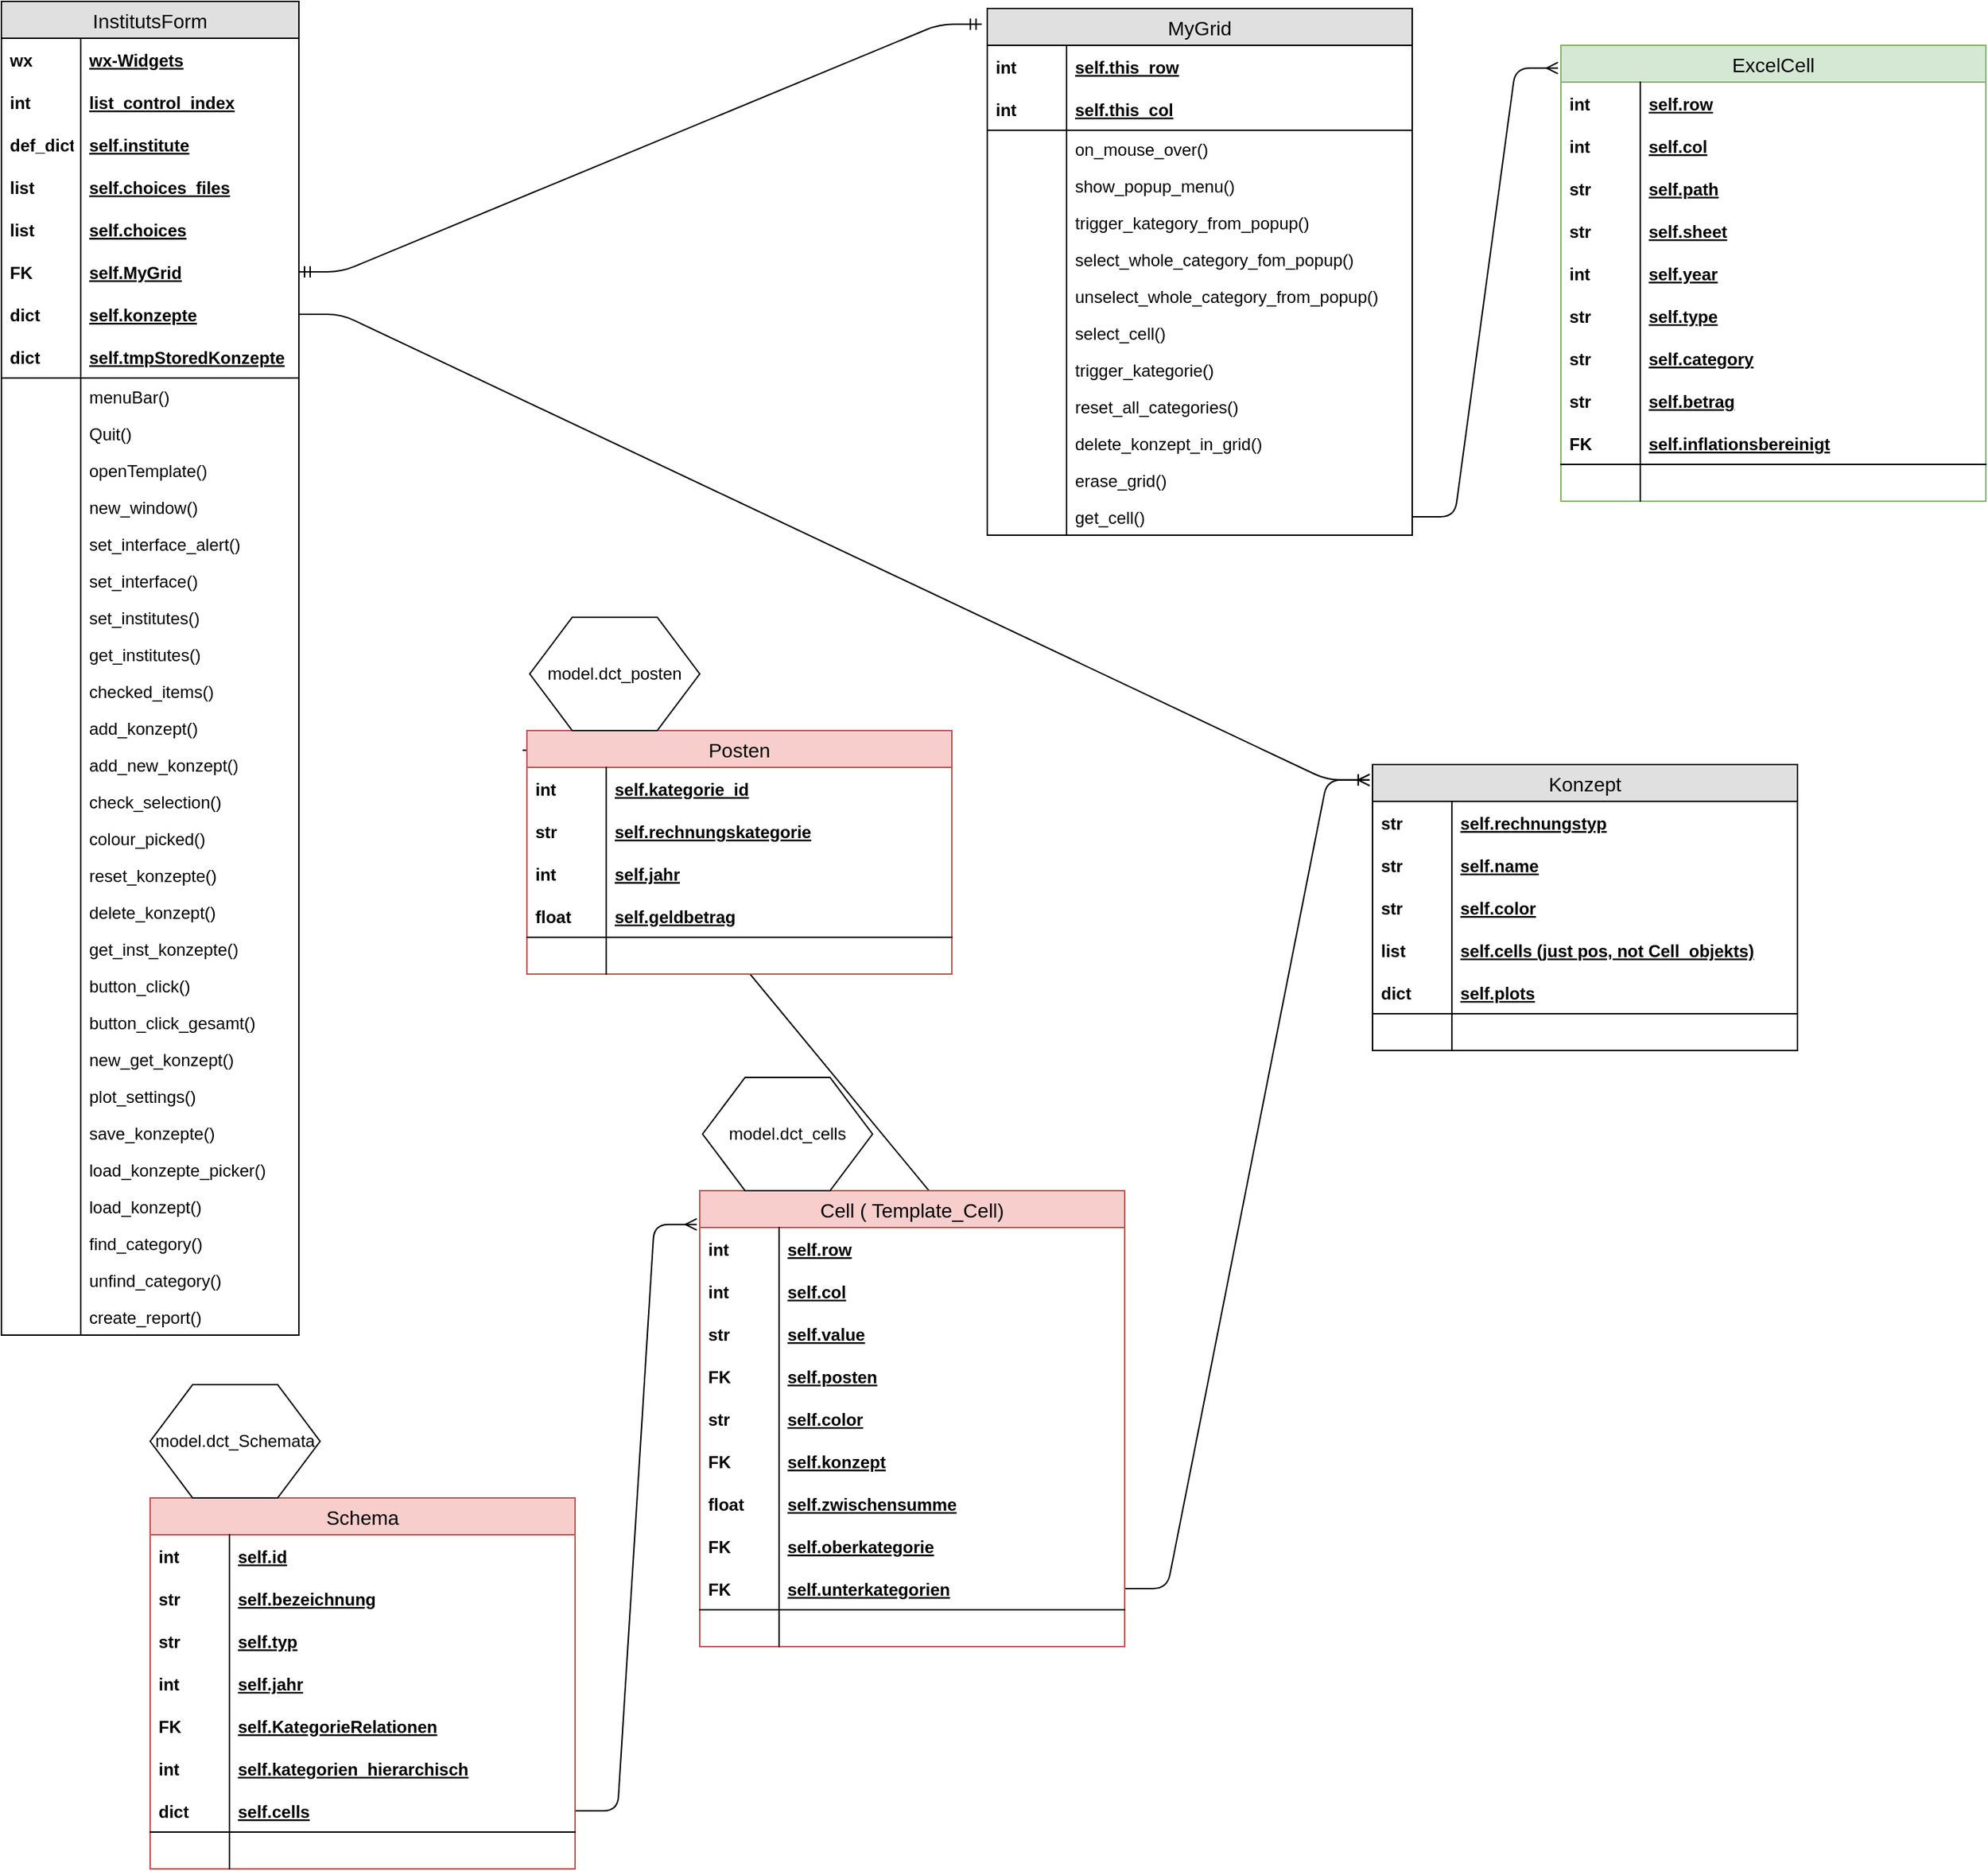 <mxfile pages="1" version="11.2.3" type="device"><diagram id="FGkYRd9FPWQ0BdSLe9uL" name="Page-1"><mxGraphModel dx="1650" dy="1034" grid="1" gridSize="10" guides="1" tooltips="1" connect="1" arrows="1" fold="1" page="1" pageScale="1" pageWidth="827" pageHeight="1169" math="0" shadow="0"><root><mxCell id="0"/><mxCell id="1" parent="0"/><mxCell id="xibfk4Y8bj0GDjLP9Iv2-77" value="InstitutsForm" style="swimlane;fontStyle=0;childLayout=stackLayout;horizontal=1;startSize=26;fillColor=#e0e0e0;horizontalStack=0;resizeParent=1;resizeParentMax=0;resizeLast=0;collapsible=1;marginBottom=0;swimlaneFillColor=#ffffff;align=center;fontSize=14;" parent="1" vertex="1"><mxGeometry x="39" y="167" width="210" height="942" as="geometry"/></mxCell><mxCell id="xibfk4Y8bj0GDjLP9Iv2-78" value="wx-Widgets" style="shape=partialRectangle;top=0;left=0;right=0;bottom=0;align=left;verticalAlign=middle;fillColor=none;spacingLeft=60;spacingRight=4;overflow=hidden;rotatable=0;points=[[0,0.5],[1,0.5]];portConstraint=eastwest;dropTarget=0;fontStyle=5;fontSize=12;" parent="xibfk4Y8bj0GDjLP9Iv2-77" vertex="1"><mxGeometry y="26" width="210" height="30" as="geometry"/></mxCell><mxCell id="xibfk4Y8bj0GDjLP9Iv2-79" value="wx" style="shape=partialRectangle;fontStyle=1;top=0;left=0;bottom=0;fillColor=none;align=left;verticalAlign=middle;spacingLeft=4;spacingRight=4;overflow=hidden;rotatable=0;points=[];portConstraint=eastwest;part=1;fontSize=12;" parent="xibfk4Y8bj0GDjLP9Iv2-78" vertex="1" connectable="0"><mxGeometry width="56" height="30" as="geometry"/></mxCell><mxCell id="xibfk4Y8bj0GDjLP9Iv2-86" value="list_control_index" style="shape=partialRectangle;top=0;left=0;right=0;bottom=0;align=left;verticalAlign=middle;fillColor=none;spacingLeft=60;spacingRight=4;overflow=hidden;rotatable=0;points=[[0,0.5],[1,0.5]];portConstraint=eastwest;dropTarget=0;fontStyle=5;fontSize=12;" parent="xibfk4Y8bj0GDjLP9Iv2-77" vertex="1"><mxGeometry y="56" width="210" height="30" as="geometry"/></mxCell><mxCell id="xibfk4Y8bj0GDjLP9Iv2-87" value="int" style="shape=partialRectangle;fontStyle=1;top=0;left=0;bottom=0;fillColor=none;align=left;verticalAlign=middle;spacingLeft=4;spacingRight=4;overflow=hidden;rotatable=0;points=[];portConstraint=eastwest;part=1;fontSize=12;" parent="xibfk4Y8bj0GDjLP9Iv2-86" vertex="1" connectable="0"><mxGeometry width="56" height="30" as="geometry"/></mxCell><mxCell id="xibfk4Y8bj0GDjLP9Iv2-88" value="self.institute" style="shape=partialRectangle;top=0;left=0;right=0;bottom=0;align=left;verticalAlign=middle;fillColor=none;spacingLeft=60;spacingRight=4;overflow=hidden;rotatable=0;points=[[0,0.5],[1,0.5]];portConstraint=eastwest;dropTarget=0;fontStyle=5;fontSize=12;" parent="xibfk4Y8bj0GDjLP9Iv2-77" vertex="1"><mxGeometry y="86" width="210" height="30" as="geometry"/></mxCell><mxCell id="xibfk4Y8bj0GDjLP9Iv2-89" value="def_dict" style="shape=partialRectangle;fontStyle=1;top=0;left=0;bottom=0;fillColor=none;align=left;verticalAlign=middle;spacingLeft=4;spacingRight=4;overflow=hidden;rotatable=0;points=[];portConstraint=eastwest;part=1;fontSize=12;" parent="xibfk4Y8bj0GDjLP9Iv2-88" vertex="1" connectable="0"><mxGeometry width="56" height="30" as="geometry"/></mxCell><mxCell id="xibfk4Y8bj0GDjLP9Iv2-90" value="self.choices_files" style="shape=partialRectangle;top=0;left=0;right=0;bottom=0;align=left;verticalAlign=middle;fillColor=none;spacingLeft=60;spacingRight=4;overflow=hidden;rotatable=0;points=[[0,0.5],[1,0.5]];portConstraint=eastwest;dropTarget=0;fontStyle=5;fontSize=12;" parent="xibfk4Y8bj0GDjLP9Iv2-77" vertex="1"><mxGeometry y="116" width="210" height="30" as="geometry"/></mxCell><mxCell id="xibfk4Y8bj0GDjLP9Iv2-91" value="list" style="shape=partialRectangle;fontStyle=1;top=0;left=0;bottom=0;fillColor=none;align=left;verticalAlign=middle;spacingLeft=4;spacingRight=4;overflow=hidden;rotatable=0;points=[];portConstraint=eastwest;part=1;fontSize=12;" parent="xibfk4Y8bj0GDjLP9Iv2-90" vertex="1" connectable="0"><mxGeometry width="56" height="30" as="geometry"/></mxCell><mxCell id="xibfk4Y8bj0GDjLP9Iv2-92" value="self.choices" style="shape=partialRectangle;top=0;left=0;right=0;bottom=0;align=left;verticalAlign=middle;fillColor=none;spacingLeft=60;spacingRight=4;overflow=hidden;rotatable=0;points=[[0,0.5],[1,0.5]];portConstraint=eastwest;dropTarget=0;fontStyle=5;fontSize=12;" parent="xibfk4Y8bj0GDjLP9Iv2-77" vertex="1"><mxGeometry y="146" width="210" height="30" as="geometry"/></mxCell><mxCell id="xibfk4Y8bj0GDjLP9Iv2-93" value="list" style="shape=partialRectangle;fontStyle=1;top=0;left=0;bottom=0;fillColor=none;align=left;verticalAlign=middle;spacingLeft=4;spacingRight=4;overflow=hidden;rotatable=0;points=[];portConstraint=eastwest;part=1;fontSize=12;" parent="xibfk4Y8bj0GDjLP9Iv2-92" vertex="1" connectable="0"><mxGeometry width="56" height="30" as="geometry"/></mxCell><mxCell id="xibfk4Y8bj0GDjLP9Iv2-94" value="self.MyGrid" style="shape=partialRectangle;top=0;left=0;right=0;bottom=0;align=left;verticalAlign=middle;fillColor=none;spacingLeft=60;spacingRight=4;overflow=hidden;rotatable=0;points=[[0,0.5],[1,0.5]];portConstraint=eastwest;dropTarget=0;fontStyle=5;fontSize=12;" parent="xibfk4Y8bj0GDjLP9Iv2-77" vertex="1"><mxGeometry y="176" width="210" height="30" as="geometry"/></mxCell><mxCell id="xibfk4Y8bj0GDjLP9Iv2-95" value="FK" style="shape=partialRectangle;fontStyle=1;top=0;left=0;bottom=0;fillColor=none;align=left;verticalAlign=middle;spacingLeft=4;spacingRight=4;overflow=hidden;rotatable=0;points=[];portConstraint=eastwest;part=1;fontSize=12;" parent="xibfk4Y8bj0GDjLP9Iv2-94" vertex="1" connectable="0"><mxGeometry width="56" height="30" as="geometry"/></mxCell><mxCell id="xibfk4Y8bj0GDjLP9Iv2-96" value="self.konzepte" style="shape=partialRectangle;top=0;left=0;right=0;bottom=0;align=left;verticalAlign=middle;fillColor=none;spacingLeft=60;spacingRight=4;overflow=hidden;rotatable=0;points=[[0,0.5],[1,0.5]];portConstraint=eastwest;dropTarget=0;fontStyle=5;fontSize=12;" parent="xibfk4Y8bj0GDjLP9Iv2-77" vertex="1"><mxGeometry y="206" width="210" height="30" as="geometry"/></mxCell><mxCell id="xibfk4Y8bj0GDjLP9Iv2-97" value="dict" style="shape=partialRectangle;fontStyle=1;top=0;left=0;bottom=0;fillColor=none;align=left;verticalAlign=middle;spacingLeft=4;spacingRight=4;overflow=hidden;rotatable=0;points=[];portConstraint=eastwest;part=1;fontSize=12;" parent="xibfk4Y8bj0GDjLP9Iv2-96" vertex="1" connectable="0"><mxGeometry width="56" height="30" as="geometry"/></mxCell><mxCell id="xibfk4Y8bj0GDjLP9Iv2-80" value="self.tmpStoredKonzepte" style="shape=partialRectangle;top=0;left=0;right=0;bottom=1;align=left;verticalAlign=middle;fillColor=none;spacingLeft=60;spacingRight=4;overflow=hidden;rotatable=0;points=[[0,0.5],[1,0.5]];portConstraint=eastwest;dropTarget=0;fontStyle=5;fontSize=12;" parent="xibfk4Y8bj0GDjLP9Iv2-77" vertex="1"><mxGeometry y="236" width="210" height="30" as="geometry"/></mxCell><mxCell id="xibfk4Y8bj0GDjLP9Iv2-81" value="dict" style="shape=partialRectangle;fontStyle=1;top=0;left=0;bottom=0;fillColor=none;align=left;verticalAlign=middle;spacingLeft=4;spacingRight=4;overflow=hidden;rotatable=0;points=[];portConstraint=eastwest;part=1;fontSize=12;" parent="xibfk4Y8bj0GDjLP9Iv2-80" vertex="1" connectable="0"><mxGeometry width="56" height="30" as="geometry"/></mxCell><mxCell id="xibfk4Y8bj0GDjLP9Iv2-82" value="menuBar()" style="shape=partialRectangle;top=0;left=0;right=0;bottom=0;align=left;verticalAlign=top;fillColor=none;spacingLeft=60;spacingRight=4;overflow=hidden;rotatable=0;points=[[0,0.5],[1,0.5]];portConstraint=eastwest;dropTarget=0;fontSize=12;" parent="xibfk4Y8bj0GDjLP9Iv2-77" vertex="1"><mxGeometry y="266" width="210" height="26" as="geometry"/></mxCell><mxCell id="xibfk4Y8bj0GDjLP9Iv2-83" value="" style="shape=partialRectangle;top=0;left=0;bottom=0;fillColor=none;align=left;verticalAlign=top;spacingLeft=4;spacingRight=4;overflow=hidden;rotatable=0;points=[];portConstraint=eastwest;part=1;fontSize=12;" parent="xibfk4Y8bj0GDjLP9Iv2-82" vertex="1" connectable="0"><mxGeometry width="56" height="26" as="geometry"/></mxCell><mxCell id="xibfk4Y8bj0GDjLP9Iv2-116" value="Quit()" style="shape=partialRectangle;top=0;left=0;right=0;bottom=0;align=left;verticalAlign=top;fillColor=none;spacingLeft=60;spacingRight=4;overflow=hidden;rotatable=0;points=[[0,0.5],[1,0.5]];portConstraint=eastwest;dropTarget=0;fontSize=12;" parent="xibfk4Y8bj0GDjLP9Iv2-77" vertex="1"><mxGeometry y="292" width="210" height="26" as="geometry"/></mxCell><mxCell id="xibfk4Y8bj0GDjLP9Iv2-117" value="" style="shape=partialRectangle;top=0;left=0;bottom=0;fillColor=none;align=left;verticalAlign=top;spacingLeft=4;spacingRight=4;overflow=hidden;rotatable=0;points=[];portConstraint=eastwest;part=1;fontSize=12;" parent="xibfk4Y8bj0GDjLP9Iv2-116" vertex="1" connectable="0"><mxGeometry width="56" height="26" as="geometry"/></mxCell><mxCell id="xibfk4Y8bj0GDjLP9Iv2-118" value="openTemplate()" style="shape=partialRectangle;top=0;left=0;right=0;bottom=0;align=left;verticalAlign=top;fillColor=none;spacingLeft=60;spacingRight=4;overflow=hidden;rotatable=0;points=[[0,0.5],[1,0.5]];portConstraint=eastwest;dropTarget=0;fontSize=12;" parent="xibfk4Y8bj0GDjLP9Iv2-77" vertex="1"><mxGeometry y="318" width="210" height="26" as="geometry"/></mxCell><mxCell id="xibfk4Y8bj0GDjLP9Iv2-119" value="" style="shape=partialRectangle;top=0;left=0;bottom=0;fillColor=none;align=left;verticalAlign=top;spacingLeft=4;spacingRight=4;overflow=hidden;rotatable=0;points=[];portConstraint=eastwest;part=1;fontSize=12;" parent="xibfk4Y8bj0GDjLP9Iv2-118" vertex="1" connectable="0"><mxGeometry width="56" height="26" as="geometry"/></mxCell><mxCell id="xibfk4Y8bj0GDjLP9Iv2-122" value="new_window()" style="shape=partialRectangle;top=0;left=0;right=0;bottom=0;align=left;verticalAlign=top;fillColor=none;spacingLeft=60;spacingRight=4;overflow=hidden;rotatable=0;points=[[0,0.5],[1,0.5]];portConstraint=eastwest;dropTarget=0;fontSize=12;" parent="xibfk4Y8bj0GDjLP9Iv2-77" vertex="1"><mxGeometry y="344" width="210" height="26" as="geometry"/></mxCell><mxCell id="xibfk4Y8bj0GDjLP9Iv2-123" value="" style="shape=partialRectangle;top=0;left=0;bottom=0;fillColor=none;align=left;verticalAlign=top;spacingLeft=4;spacingRight=4;overflow=hidden;rotatable=0;points=[];portConstraint=eastwest;part=1;fontSize=12;" parent="xibfk4Y8bj0GDjLP9Iv2-122" vertex="1" connectable="0"><mxGeometry width="56" height="26" as="geometry"/></mxCell><mxCell id="xibfk4Y8bj0GDjLP9Iv2-124" value="set_interface_alert()" style="shape=partialRectangle;top=0;left=0;right=0;bottom=0;align=left;verticalAlign=top;fillColor=none;spacingLeft=60;spacingRight=4;overflow=hidden;rotatable=0;points=[[0,0.5],[1,0.5]];portConstraint=eastwest;dropTarget=0;fontSize=12;" parent="xibfk4Y8bj0GDjLP9Iv2-77" vertex="1"><mxGeometry y="370" width="210" height="26" as="geometry"/></mxCell><mxCell id="xibfk4Y8bj0GDjLP9Iv2-125" value="" style="shape=partialRectangle;top=0;left=0;bottom=0;fillColor=none;align=left;verticalAlign=top;spacingLeft=4;spacingRight=4;overflow=hidden;rotatable=0;points=[];portConstraint=eastwest;part=1;fontSize=12;" parent="xibfk4Y8bj0GDjLP9Iv2-124" vertex="1" connectable="0"><mxGeometry width="56" height="26" as="geometry"/></mxCell><mxCell id="xibfk4Y8bj0GDjLP9Iv2-126" value="set_interface()" style="shape=partialRectangle;top=0;left=0;right=0;bottom=0;align=left;verticalAlign=top;fillColor=none;spacingLeft=60;spacingRight=4;overflow=hidden;rotatable=0;points=[[0,0.5],[1,0.5]];portConstraint=eastwest;dropTarget=0;fontSize=12;" parent="xibfk4Y8bj0GDjLP9Iv2-77" vertex="1"><mxGeometry y="396" width="210" height="26" as="geometry"/></mxCell><mxCell id="xibfk4Y8bj0GDjLP9Iv2-127" value="" style="shape=partialRectangle;top=0;left=0;bottom=0;fillColor=none;align=left;verticalAlign=top;spacingLeft=4;spacingRight=4;overflow=hidden;rotatable=0;points=[];portConstraint=eastwest;part=1;fontSize=12;" parent="xibfk4Y8bj0GDjLP9Iv2-126" vertex="1" connectable="0"><mxGeometry width="56" height="26" as="geometry"/></mxCell><mxCell id="xibfk4Y8bj0GDjLP9Iv2-128" value="set_institutes()" style="shape=partialRectangle;top=0;left=0;right=0;bottom=0;align=left;verticalAlign=top;fillColor=none;spacingLeft=60;spacingRight=4;overflow=hidden;rotatable=0;points=[[0,0.5],[1,0.5]];portConstraint=eastwest;dropTarget=0;fontSize=12;" parent="xibfk4Y8bj0GDjLP9Iv2-77" vertex="1"><mxGeometry y="422" width="210" height="26" as="geometry"/></mxCell><mxCell id="xibfk4Y8bj0GDjLP9Iv2-129" value="" style="shape=partialRectangle;top=0;left=0;bottom=0;fillColor=none;align=left;verticalAlign=top;spacingLeft=4;spacingRight=4;overflow=hidden;rotatable=0;points=[];portConstraint=eastwest;part=1;fontSize=12;" parent="xibfk4Y8bj0GDjLP9Iv2-128" vertex="1" connectable="0"><mxGeometry width="56" height="26" as="geometry"/></mxCell><mxCell id="xibfk4Y8bj0GDjLP9Iv2-130" value="get_institutes()" style="shape=partialRectangle;top=0;left=0;right=0;bottom=0;align=left;verticalAlign=top;fillColor=none;spacingLeft=60;spacingRight=4;overflow=hidden;rotatable=0;points=[[0,0.5],[1,0.5]];portConstraint=eastwest;dropTarget=0;fontSize=12;" parent="xibfk4Y8bj0GDjLP9Iv2-77" vertex="1"><mxGeometry y="448" width="210" height="26" as="geometry"/></mxCell><mxCell id="xibfk4Y8bj0GDjLP9Iv2-131" value="" style="shape=partialRectangle;top=0;left=0;bottom=0;fillColor=none;align=left;verticalAlign=top;spacingLeft=4;spacingRight=4;overflow=hidden;rotatable=0;points=[];portConstraint=eastwest;part=1;fontSize=12;" parent="xibfk4Y8bj0GDjLP9Iv2-130" vertex="1" connectable="0"><mxGeometry width="56" height="26" as="geometry"/></mxCell><mxCell id="xibfk4Y8bj0GDjLP9Iv2-132" value="checked_items()" style="shape=partialRectangle;top=0;left=0;right=0;bottom=0;align=left;verticalAlign=top;fillColor=none;spacingLeft=60;spacingRight=4;overflow=hidden;rotatable=0;points=[[0,0.5],[1,0.5]];portConstraint=eastwest;dropTarget=0;fontSize=12;" parent="xibfk4Y8bj0GDjLP9Iv2-77" vertex="1"><mxGeometry y="474" width="210" height="26" as="geometry"/></mxCell><mxCell id="xibfk4Y8bj0GDjLP9Iv2-133" value="" style="shape=partialRectangle;top=0;left=0;bottom=0;fillColor=none;align=left;verticalAlign=top;spacingLeft=4;spacingRight=4;overflow=hidden;rotatable=0;points=[];portConstraint=eastwest;part=1;fontSize=12;" parent="xibfk4Y8bj0GDjLP9Iv2-132" vertex="1" connectable="0"><mxGeometry width="56" height="26" as="geometry"/></mxCell><mxCell id="xibfk4Y8bj0GDjLP9Iv2-120" value="add_konzept()" style="shape=partialRectangle;top=0;left=0;right=0;bottom=0;align=left;verticalAlign=top;fillColor=none;spacingLeft=60;spacingRight=4;overflow=hidden;rotatable=0;points=[[0,0.5],[1,0.5]];portConstraint=eastwest;dropTarget=0;fontSize=12;" parent="xibfk4Y8bj0GDjLP9Iv2-77" vertex="1"><mxGeometry y="500" width="210" height="26" as="geometry"/></mxCell><mxCell id="xibfk4Y8bj0GDjLP9Iv2-121" value="" style="shape=partialRectangle;top=0;left=0;bottom=0;fillColor=none;align=left;verticalAlign=top;spacingLeft=4;spacingRight=4;overflow=hidden;rotatable=0;points=[];portConstraint=eastwest;part=1;fontSize=12;" parent="xibfk4Y8bj0GDjLP9Iv2-120" vertex="1" connectable="0"><mxGeometry width="56" height="26" as="geometry"/></mxCell><mxCell id="xibfk4Y8bj0GDjLP9Iv2-134" value="add_new_konzept()" style="shape=partialRectangle;top=0;left=0;right=0;bottom=0;align=left;verticalAlign=top;fillColor=none;spacingLeft=60;spacingRight=4;overflow=hidden;rotatable=0;points=[[0,0.5],[1,0.5]];portConstraint=eastwest;dropTarget=0;fontSize=12;" parent="xibfk4Y8bj0GDjLP9Iv2-77" vertex="1"><mxGeometry y="526" width="210" height="26" as="geometry"/></mxCell><mxCell id="xibfk4Y8bj0GDjLP9Iv2-135" value="" style="shape=partialRectangle;top=0;left=0;bottom=0;fillColor=none;align=left;verticalAlign=top;spacingLeft=4;spacingRight=4;overflow=hidden;rotatable=0;points=[];portConstraint=eastwest;part=1;fontSize=12;" parent="xibfk4Y8bj0GDjLP9Iv2-134" vertex="1" connectable="0"><mxGeometry width="56" height="26" as="geometry"/></mxCell><mxCell id="xibfk4Y8bj0GDjLP9Iv2-136" value="check_selection()" style="shape=partialRectangle;top=0;left=0;right=0;bottom=0;align=left;verticalAlign=top;fillColor=none;spacingLeft=60;spacingRight=4;overflow=hidden;rotatable=0;points=[[0,0.5],[1,0.5]];portConstraint=eastwest;dropTarget=0;fontSize=12;" parent="xibfk4Y8bj0GDjLP9Iv2-77" vertex="1"><mxGeometry y="552" width="210" height="26" as="geometry"/></mxCell><mxCell id="xibfk4Y8bj0GDjLP9Iv2-137" value="" style="shape=partialRectangle;top=0;left=0;bottom=0;fillColor=none;align=left;verticalAlign=top;spacingLeft=4;spacingRight=4;overflow=hidden;rotatable=0;points=[];portConstraint=eastwest;part=1;fontSize=12;" parent="xibfk4Y8bj0GDjLP9Iv2-136" vertex="1" connectable="0"><mxGeometry width="56" height="26" as="geometry"/></mxCell><mxCell id="xibfk4Y8bj0GDjLP9Iv2-138" value="colour_picked()" style="shape=partialRectangle;top=0;left=0;right=0;bottom=0;align=left;verticalAlign=top;fillColor=none;spacingLeft=60;spacingRight=4;overflow=hidden;rotatable=0;points=[[0,0.5],[1,0.5]];portConstraint=eastwest;dropTarget=0;fontSize=12;" parent="xibfk4Y8bj0GDjLP9Iv2-77" vertex="1"><mxGeometry y="578" width="210" height="26" as="geometry"/></mxCell><mxCell id="xibfk4Y8bj0GDjLP9Iv2-139" value="" style="shape=partialRectangle;top=0;left=0;bottom=0;fillColor=none;align=left;verticalAlign=top;spacingLeft=4;spacingRight=4;overflow=hidden;rotatable=0;points=[];portConstraint=eastwest;part=1;fontSize=12;" parent="xibfk4Y8bj0GDjLP9Iv2-138" vertex="1" connectable="0"><mxGeometry width="56" height="26" as="geometry"/></mxCell><mxCell id="xibfk4Y8bj0GDjLP9Iv2-140" value="reset_konzepte()" style="shape=partialRectangle;top=0;left=0;right=0;bottom=0;align=left;verticalAlign=top;fillColor=none;spacingLeft=60;spacingRight=4;overflow=hidden;rotatable=0;points=[[0,0.5],[1,0.5]];portConstraint=eastwest;dropTarget=0;fontSize=12;" parent="xibfk4Y8bj0GDjLP9Iv2-77" vertex="1"><mxGeometry y="604" width="210" height="26" as="geometry"/></mxCell><mxCell id="xibfk4Y8bj0GDjLP9Iv2-141" value="" style="shape=partialRectangle;top=0;left=0;bottom=0;fillColor=none;align=left;verticalAlign=top;spacingLeft=4;spacingRight=4;overflow=hidden;rotatable=0;points=[];portConstraint=eastwest;part=1;fontSize=12;" parent="xibfk4Y8bj0GDjLP9Iv2-140" vertex="1" connectable="0"><mxGeometry width="56" height="26" as="geometry"/></mxCell><mxCell id="xibfk4Y8bj0GDjLP9Iv2-142" value="delete_konzept()" style="shape=partialRectangle;top=0;left=0;right=0;bottom=0;align=left;verticalAlign=top;fillColor=none;spacingLeft=60;spacingRight=4;overflow=hidden;rotatable=0;points=[[0,0.5],[1,0.5]];portConstraint=eastwest;dropTarget=0;fontSize=12;" parent="xibfk4Y8bj0GDjLP9Iv2-77" vertex="1"><mxGeometry y="630" width="210" height="26" as="geometry"/></mxCell><mxCell id="xibfk4Y8bj0GDjLP9Iv2-143" value="" style="shape=partialRectangle;top=0;left=0;bottom=0;fillColor=none;align=left;verticalAlign=top;spacingLeft=4;spacingRight=4;overflow=hidden;rotatable=0;points=[];portConstraint=eastwest;part=1;fontSize=12;" parent="xibfk4Y8bj0GDjLP9Iv2-142" vertex="1" connectable="0"><mxGeometry width="56" height="26" as="geometry"/></mxCell><mxCell id="xibfk4Y8bj0GDjLP9Iv2-144" value="get_inst_konzepte()" style="shape=partialRectangle;top=0;left=0;right=0;bottom=0;align=left;verticalAlign=top;fillColor=none;spacingLeft=60;spacingRight=4;overflow=hidden;rotatable=0;points=[[0,0.5],[1,0.5]];portConstraint=eastwest;dropTarget=0;fontSize=12;" parent="xibfk4Y8bj0GDjLP9Iv2-77" vertex="1"><mxGeometry y="656" width="210" height="26" as="geometry"/></mxCell><mxCell id="xibfk4Y8bj0GDjLP9Iv2-145" value="" style="shape=partialRectangle;top=0;left=0;bottom=0;fillColor=none;align=left;verticalAlign=top;spacingLeft=4;spacingRight=4;overflow=hidden;rotatable=0;points=[];portConstraint=eastwest;part=1;fontSize=12;" parent="xibfk4Y8bj0GDjLP9Iv2-144" vertex="1" connectable="0"><mxGeometry width="56" height="26" as="geometry"/></mxCell><mxCell id="xibfk4Y8bj0GDjLP9Iv2-146" value="button_click()" style="shape=partialRectangle;top=0;left=0;right=0;bottom=0;align=left;verticalAlign=top;fillColor=none;spacingLeft=60;spacingRight=4;overflow=hidden;rotatable=0;points=[[0,0.5],[1,0.5]];portConstraint=eastwest;dropTarget=0;fontSize=12;" parent="xibfk4Y8bj0GDjLP9Iv2-77" vertex="1"><mxGeometry y="682" width="210" height="26" as="geometry"/></mxCell><mxCell id="xibfk4Y8bj0GDjLP9Iv2-147" value="" style="shape=partialRectangle;top=0;left=0;bottom=0;fillColor=none;align=left;verticalAlign=top;spacingLeft=4;spacingRight=4;overflow=hidden;rotatable=0;points=[];portConstraint=eastwest;part=1;fontSize=12;" parent="xibfk4Y8bj0GDjLP9Iv2-146" vertex="1" connectable="0"><mxGeometry width="56" height="26" as="geometry"/></mxCell><mxCell id="xibfk4Y8bj0GDjLP9Iv2-148" value="button_click_gesamt()" style="shape=partialRectangle;top=0;left=0;right=0;bottom=0;align=left;verticalAlign=top;fillColor=none;spacingLeft=60;spacingRight=4;overflow=hidden;rotatable=0;points=[[0,0.5],[1,0.5]];portConstraint=eastwest;dropTarget=0;fontSize=12;" parent="xibfk4Y8bj0GDjLP9Iv2-77" vertex="1"><mxGeometry y="708" width="210" height="26" as="geometry"/></mxCell><mxCell id="xibfk4Y8bj0GDjLP9Iv2-149" value="" style="shape=partialRectangle;top=0;left=0;bottom=0;fillColor=none;align=left;verticalAlign=top;spacingLeft=4;spacingRight=4;overflow=hidden;rotatable=0;points=[];portConstraint=eastwest;part=1;fontSize=12;" parent="xibfk4Y8bj0GDjLP9Iv2-148" vertex="1" connectable="0"><mxGeometry width="56" height="26" as="geometry"/></mxCell><mxCell id="xibfk4Y8bj0GDjLP9Iv2-150" value="new_get_konzept()" style="shape=partialRectangle;top=0;left=0;right=0;bottom=0;align=left;verticalAlign=top;fillColor=none;spacingLeft=60;spacingRight=4;overflow=hidden;rotatable=0;points=[[0,0.5],[1,0.5]];portConstraint=eastwest;dropTarget=0;fontSize=12;" parent="xibfk4Y8bj0GDjLP9Iv2-77" vertex="1"><mxGeometry y="734" width="210" height="26" as="geometry"/></mxCell><mxCell id="xibfk4Y8bj0GDjLP9Iv2-151" value="" style="shape=partialRectangle;top=0;left=0;bottom=0;fillColor=none;align=left;verticalAlign=top;spacingLeft=4;spacingRight=4;overflow=hidden;rotatable=0;points=[];portConstraint=eastwest;part=1;fontSize=12;" parent="xibfk4Y8bj0GDjLP9Iv2-150" vertex="1" connectable="0"><mxGeometry width="56" height="26" as="geometry"/></mxCell><mxCell id="xibfk4Y8bj0GDjLP9Iv2-152" value="plot_settings()" style="shape=partialRectangle;top=0;left=0;right=0;bottom=0;align=left;verticalAlign=top;fillColor=none;spacingLeft=60;spacingRight=4;overflow=hidden;rotatable=0;points=[[0,0.5],[1,0.5]];portConstraint=eastwest;dropTarget=0;fontSize=12;" parent="xibfk4Y8bj0GDjLP9Iv2-77" vertex="1"><mxGeometry y="760" width="210" height="26" as="geometry"/></mxCell><mxCell id="xibfk4Y8bj0GDjLP9Iv2-153" value="" style="shape=partialRectangle;top=0;left=0;bottom=0;fillColor=none;align=left;verticalAlign=top;spacingLeft=4;spacingRight=4;overflow=hidden;rotatable=0;points=[];portConstraint=eastwest;part=1;fontSize=12;" parent="xibfk4Y8bj0GDjLP9Iv2-152" vertex="1" connectable="0"><mxGeometry width="56" height="26" as="geometry"/></mxCell><mxCell id="xibfk4Y8bj0GDjLP9Iv2-154" value="save_konzepte()" style="shape=partialRectangle;top=0;left=0;right=0;bottom=0;align=left;verticalAlign=top;fillColor=none;spacingLeft=60;spacingRight=4;overflow=hidden;rotatable=0;points=[[0,0.5],[1,0.5]];portConstraint=eastwest;dropTarget=0;fontSize=12;" parent="xibfk4Y8bj0GDjLP9Iv2-77" vertex="1"><mxGeometry y="786" width="210" height="26" as="geometry"/></mxCell><mxCell id="xibfk4Y8bj0GDjLP9Iv2-155" value="" style="shape=partialRectangle;top=0;left=0;bottom=0;fillColor=none;align=left;verticalAlign=top;spacingLeft=4;spacingRight=4;overflow=hidden;rotatable=0;points=[];portConstraint=eastwest;part=1;fontSize=12;" parent="xibfk4Y8bj0GDjLP9Iv2-154" vertex="1" connectable="0"><mxGeometry width="56" height="26" as="geometry"/></mxCell><mxCell id="xibfk4Y8bj0GDjLP9Iv2-156" value="load_konzepte_picker()" style="shape=partialRectangle;top=0;left=0;right=0;bottom=0;align=left;verticalAlign=top;fillColor=none;spacingLeft=60;spacingRight=4;overflow=hidden;rotatable=0;points=[[0,0.5],[1,0.5]];portConstraint=eastwest;dropTarget=0;fontSize=12;" parent="xibfk4Y8bj0GDjLP9Iv2-77" vertex="1"><mxGeometry y="812" width="210" height="26" as="geometry"/></mxCell><mxCell id="xibfk4Y8bj0GDjLP9Iv2-157" value="" style="shape=partialRectangle;top=0;left=0;bottom=0;fillColor=none;align=left;verticalAlign=top;spacingLeft=4;spacingRight=4;overflow=hidden;rotatable=0;points=[];portConstraint=eastwest;part=1;fontSize=12;" parent="xibfk4Y8bj0GDjLP9Iv2-156" vertex="1" connectable="0"><mxGeometry width="56" height="26" as="geometry"/></mxCell><mxCell id="xibfk4Y8bj0GDjLP9Iv2-158" value="load_konzept()" style="shape=partialRectangle;top=0;left=0;right=0;bottom=0;align=left;verticalAlign=top;fillColor=none;spacingLeft=60;spacingRight=4;overflow=hidden;rotatable=0;points=[[0,0.5],[1,0.5]];portConstraint=eastwest;dropTarget=0;fontSize=12;" parent="xibfk4Y8bj0GDjLP9Iv2-77" vertex="1"><mxGeometry y="838" width="210" height="26" as="geometry"/></mxCell><mxCell id="xibfk4Y8bj0GDjLP9Iv2-159" value="" style="shape=partialRectangle;top=0;left=0;bottom=0;fillColor=none;align=left;verticalAlign=top;spacingLeft=4;spacingRight=4;overflow=hidden;rotatable=0;points=[];portConstraint=eastwest;part=1;fontSize=12;" parent="xibfk4Y8bj0GDjLP9Iv2-158" vertex="1" connectable="0"><mxGeometry width="56" height="26" as="geometry"/></mxCell><mxCell id="xibfk4Y8bj0GDjLP9Iv2-160" value="find_category()" style="shape=partialRectangle;top=0;left=0;right=0;bottom=0;align=left;verticalAlign=top;fillColor=none;spacingLeft=60;spacingRight=4;overflow=hidden;rotatable=0;points=[[0,0.5],[1,0.5]];portConstraint=eastwest;dropTarget=0;fontSize=12;" parent="xibfk4Y8bj0GDjLP9Iv2-77" vertex="1"><mxGeometry y="864" width="210" height="26" as="geometry"/></mxCell><mxCell id="xibfk4Y8bj0GDjLP9Iv2-161" value="" style="shape=partialRectangle;top=0;left=0;bottom=0;fillColor=none;align=left;verticalAlign=top;spacingLeft=4;spacingRight=4;overflow=hidden;rotatable=0;points=[];portConstraint=eastwest;part=1;fontSize=12;" parent="xibfk4Y8bj0GDjLP9Iv2-160" vertex="1" connectable="0"><mxGeometry width="56" height="26" as="geometry"/></mxCell><mxCell id="xibfk4Y8bj0GDjLP9Iv2-162" value="unfind_category()" style="shape=partialRectangle;top=0;left=0;right=0;bottom=0;align=left;verticalAlign=top;fillColor=none;spacingLeft=60;spacingRight=4;overflow=hidden;rotatable=0;points=[[0,0.5],[1,0.5]];portConstraint=eastwest;dropTarget=0;fontSize=12;" parent="xibfk4Y8bj0GDjLP9Iv2-77" vertex="1"><mxGeometry y="890" width="210" height="26" as="geometry"/></mxCell><mxCell id="xibfk4Y8bj0GDjLP9Iv2-163" value="" style="shape=partialRectangle;top=0;left=0;bottom=0;fillColor=none;align=left;verticalAlign=top;spacingLeft=4;spacingRight=4;overflow=hidden;rotatable=0;points=[];portConstraint=eastwest;part=1;fontSize=12;" parent="xibfk4Y8bj0GDjLP9Iv2-162" vertex="1" connectable="0"><mxGeometry width="56" height="26" as="geometry"/></mxCell><mxCell id="xibfk4Y8bj0GDjLP9Iv2-164" value="create_report()" style="shape=partialRectangle;top=0;left=0;right=0;bottom=0;align=left;verticalAlign=top;fillColor=none;spacingLeft=60;spacingRight=4;overflow=hidden;rotatable=0;points=[[0,0.5],[1,0.5]];portConstraint=eastwest;dropTarget=0;fontSize=12;" parent="xibfk4Y8bj0GDjLP9Iv2-77" vertex="1"><mxGeometry y="916" width="210" height="26" as="geometry"/></mxCell><mxCell id="xibfk4Y8bj0GDjLP9Iv2-165" value="" style="shape=partialRectangle;top=0;left=0;bottom=0;fillColor=none;align=left;verticalAlign=top;spacingLeft=4;spacingRight=4;overflow=hidden;rotatable=0;points=[];portConstraint=eastwest;part=1;fontSize=12;" parent="xibfk4Y8bj0GDjLP9Iv2-164" vertex="1" connectable="0"><mxGeometry width="56" height="26" as="geometry"/></mxCell><mxCell id="xibfk4Y8bj0GDjLP9Iv2-108" value="" style="edgeStyle=entityRelationEdgeStyle;fontSize=12;html=1;endArrow=ERmandOne;startArrow=ERmandOne;exitX=1;exitY=0.5;exitDx=0;exitDy=0;entryX=-0.013;entryY=0.03;entryDx=0;entryDy=0;entryPerimeter=0;" parent="1" source="xibfk4Y8bj0GDjLP9Iv2-94" target="xibfk4Y8bj0GDjLP9Iv2-109" edge="1"><mxGeometry width="100" height="100" relative="1" as="geometry"><mxPoint x="540" y="441" as="sourcePoint"/><mxPoint x="547" y="296" as="targetPoint"/></mxGeometry></mxCell><mxCell id="xibfk4Y8bj0GDjLP9Iv2-109" value="MyGrid" style="swimlane;fontStyle=0;childLayout=stackLayout;horizontal=1;startSize=26;fillColor=#e0e0e0;horizontalStack=0;resizeParent=1;resizeParentMax=0;resizeLast=0;collapsible=1;marginBottom=0;swimlaneFillColor=#ffffff;align=center;fontSize=14;" parent="1" vertex="1"><mxGeometry x="735" y="172" width="300" height="372" as="geometry"/></mxCell><mxCell id="xibfk4Y8bj0GDjLP9Iv2-110" value="self.this_row" style="shape=partialRectangle;top=0;left=0;right=0;bottom=0;align=left;verticalAlign=middle;fillColor=none;spacingLeft=60;spacingRight=4;overflow=hidden;rotatable=0;points=[[0,0.5],[1,0.5]];portConstraint=eastwest;dropTarget=0;fontStyle=5;fontSize=12;" parent="xibfk4Y8bj0GDjLP9Iv2-109" vertex="1"><mxGeometry y="26" width="300" height="30" as="geometry"/></mxCell><mxCell id="xibfk4Y8bj0GDjLP9Iv2-111" value="int" style="shape=partialRectangle;fontStyle=1;top=0;left=0;bottom=0;fillColor=none;align=left;verticalAlign=middle;spacingLeft=4;spacingRight=4;overflow=hidden;rotatable=0;points=[];portConstraint=eastwest;part=1;fontSize=12;" parent="xibfk4Y8bj0GDjLP9Iv2-110" vertex="1" connectable="0"><mxGeometry width="56" height="30" as="geometry"/></mxCell><mxCell id="xibfk4Y8bj0GDjLP9Iv2-112" value="self.this_col" style="shape=partialRectangle;top=0;left=0;right=0;bottom=1;align=left;verticalAlign=middle;fillColor=none;spacingLeft=60;spacingRight=4;overflow=hidden;rotatable=0;points=[[0,0.5],[1,0.5]];portConstraint=eastwest;dropTarget=0;fontStyle=5;fontSize=12;" parent="xibfk4Y8bj0GDjLP9Iv2-109" vertex="1"><mxGeometry y="56" width="300" height="30" as="geometry"/></mxCell><mxCell id="xibfk4Y8bj0GDjLP9Iv2-113" value="int" style="shape=partialRectangle;fontStyle=1;top=0;left=0;bottom=0;fillColor=none;align=left;verticalAlign=middle;spacingLeft=4;spacingRight=4;overflow=hidden;rotatable=0;points=[];portConstraint=eastwest;part=1;fontSize=12;" parent="xibfk4Y8bj0GDjLP9Iv2-112" vertex="1" connectable="0"><mxGeometry width="56" height="30" as="geometry"/></mxCell><mxCell id="xibfk4Y8bj0GDjLP9Iv2-114" value="on_mouse_over()" style="shape=partialRectangle;top=0;left=0;right=0;bottom=0;align=left;verticalAlign=top;fillColor=none;spacingLeft=60;spacingRight=4;overflow=hidden;rotatable=0;points=[[0,0.5],[1,0.5]];portConstraint=eastwest;dropTarget=0;fontSize=12;" parent="xibfk4Y8bj0GDjLP9Iv2-109" vertex="1"><mxGeometry y="86" width="300" height="26" as="geometry"/></mxCell><mxCell id="xibfk4Y8bj0GDjLP9Iv2-115" value="" style="shape=partialRectangle;top=0;left=0;bottom=0;fillColor=none;align=left;verticalAlign=top;spacingLeft=4;spacingRight=4;overflow=hidden;rotatable=0;points=[];portConstraint=eastwest;part=1;fontSize=12;" parent="xibfk4Y8bj0GDjLP9Iv2-114" vertex="1" connectable="0"><mxGeometry width="56" height="26" as="geometry"/></mxCell><mxCell id="brDHVrR20xbTAuortBjw-1" value="show_popup_menu()" style="shape=partialRectangle;top=0;left=0;right=0;bottom=0;align=left;verticalAlign=top;fillColor=none;spacingLeft=60;spacingRight=4;overflow=hidden;rotatable=0;points=[[0,0.5],[1,0.5]];portConstraint=eastwest;dropTarget=0;fontSize=12;" parent="xibfk4Y8bj0GDjLP9Iv2-109" vertex="1"><mxGeometry y="112" width="300" height="26" as="geometry"/></mxCell><mxCell id="brDHVrR20xbTAuortBjw-2" value="" style="shape=partialRectangle;top=0;left=0;bottom=0;fillColor=none;align=left;verticalAlign=top;spacingLeft=4;spacingRight=4;overflow=hidden;rotatable=0;points=[];portConstraint=eastwest;part=1;fontSize=12;" parent="brDHVrR20xbTAuortBjw-1" vertex="1" connectable="0"><mxGeometry width="56" height="26" as="geometry"/></mxCell><mxCell id="brDHVrR20xbTAuortBjw-3" value="trigger_kategory_from_popup()" style="shape=partialRectangle;top=0;left=0;right=0;bottom=0;align=left;verticalAlign=top;fillColor=none;spacingLeft=60;spacingRight=4;overflow=hidden;rotatable=0;points=[[0,0.5],[1,0.5]];portConstraint=eastwest;dropTarget=0;fontSize=12;" parent="xibfk4Y8bj0GDjLP9Iv2-109" vertex="1"><mxGeometry y="138" width="300" height="26" as="geometry"/></mxCell><mxCell id="brDHVrR20xbTAuortBjw-4" value="" style="shape=partialRectangle;top=0;left=0;bottom=0;fillColor=none;align=left;verticalAlign=top;spacingLeft=4;spacingRight=4;overflow=hidden;rotatable=0;points=[];portConstraint=eastwest;part=1;fontSize=12;" parent="brDHVrR20xbTAuortBjw-3" vertex="1" connectable="0"><mxGeometry width="56" height="26" as="geometry"/></mxCell><mxCell id="brDHVrR20xbTAuortBjw-5" value="select_whole_category_fom_popup()" style="shape=partialRectangle;top=0;left=0;right=0;bottom=0;align=left;verticalAlign=top;fillColor=none;spacingLeft=60;spacingRight=4;overflow=hidden;rotatable=0;points=[[0,0.5],[1,0.5]];portConstraint=eastwest;dropTarget=0;fontSize=12;" parent="xibfk4Y8bj0GDjLP9Iv2-109" vertex="1"><mxGeometry y="164" width="300" height="26" as="geometry"/></mxCell><mxCell id="brDHVrR20xbTAuortBjw-6" value="" style="shape=partialRectangle;top=0;left=0;bottom=0;fillColor=none;align=left;verticalAlign=top;spacingLeft=4;spacingRight=4;overflow=hidden;rotatable=0;points=[];portConstraint=eastwest;part=1;fontSize=12;" parent="brDHVrR20xbTAuortBjw-5" vertex="1" connectable="0"><mxGeometry width="56" height="26" as="geometry"/></mxCell><mxCell id="brDHVrR20xbTAuortBjw-7" value="unselect_whole_category_from_popup()" style="shape=partialRectangle;top=0;left=0;right=0;bottom=0;align=left;verticalAlign=top;fillColor=none;spacingLeft=60;spacingRight=4;overflow=hidden;rotatable=0;points=[[0,0.5],[1,0.5]];portConstraint=eastwest;dropTarget=0;fontSize=12;" parent="xibfk4Y8bj0GDjLP9Iv2-109" vertex="1"><mxGeometry y="190" width="300" height="26" as="geometry"/></mxCell><mxCell id="brDHVrR20xbTAuortBjw-8" value="" style="shape=partialRectangle;top=0;left=0;bottom=0;fillColor=none;align=left;verticalAlign=top;spacingLeft=4;spacingRight=4;overflow=hidden;rotatable=0;points=[];portConstraint=eastwest;part=1;fontSize=12;" parent="brDHVrR20xbTAuortBjw-7" vertex="1" connectable="0"><mxGeometry width="56" height="26" as="geometry"/></mxCell><mxCell id="brDHVrR20xbTAuortBjw-9" value="select_cell()" style="shape=partialRectangle;top=0;left=0;right=0;bottom=0;align=left;verticalAlign=top;fillColor=none;spacingLeft=60;spacingRight=4;overflow=hidden;rotatable=0;points=[[0,0.5],[1,0.5]];portConstraint=eastwest;dropTarget=0;fontSize=12;" parent="xibfk4Y8bj0GDjLP9Iv2-109" vertex="1"><mxGeometry y="216" width="300" height="26" as="geometry"/></mxCell><mxCell id="brDHVrR20xbTAuortBjw-10" value="" style="shape=partialRectangle;top=0;left=0;bottom=0;fillColor=none;align=left;verticalAlign=top;spacingLeft=4;spacingRight=4;overflow=hidden;rotatable=0;points=[];portConstraint=eastwest;part=1;fontSize=12;" parent="brDHVrR20xbTAuortBjw-9" vertex="1" connectable="0"><mxGeometry width="56" height="26" as="geometry"/></mxCell><mxCell id="brDHVrR20xbTAuortBjw-15" value="trigger_kategorie()&#xA;" style="shape=partialRectangle;top=0;left=0;right=0;bottom=0;align=left;verticalAlign=top;fillColor=none;spacingLeft=60;spacingRight=4;overflow=hidden;rotatable=0;points=[[0,0.5],[1,0.5]];portConstraint=eastwest;dropTarget=0;fontSize=12;" parent="xibfk4Y8bj0GDjLP9Iv2-109" vertex="1"><mxGeometry y="242" width="300" height="26" as="geometry"/></mxCell><mxCell id="brDHVrR20xbTAuortBjw-16" value="" style="shape=partialRectangle;top=0;left=0;bottom=0;fillColor=none;align=left;verticalAlign=top;spacingLeft=4;spacingRight=4;overflow=hidden;rotatable=0;points=[];portConstraint=eastwest;part=1;fontSize=12;" parent="brDHVrR20xbTAuortBjw-15" vertex="1" connectable="0"><mxGeometry width="56" height="26" as="geometry"/></mxCell><mxCell id="brDHVrR20xbTAuortBjw-17" value="reset_all_categories()" style="shape=partialRectangle;top=0;left=0;right=0;bottom=0;align=left;verticalAlign=top;fillColor=none;spacingLeft=60;spacingRight=4;overflow=hidden;rotatable=0;points=[[0,0.5],[1,0.5]];portConstraint=eastwest;dropTarget=0;fontSize=12;" parent="xibfk4Y8bj0GDjLP9Iv2-109" vertex="1"><mxGeometry y="268" width="300" height="26" as="geometry"/></mxCell><mxCell id="brDHVrR20xbTAuortBjw-18" value="" style="shape=partialRectangle;top=0;left=0;bottom=0;fillColor=none;align=left;verticalAlign=top;spacingLeft=4;spacingRight=4;overflow=hidden;rotatable=0;points=[];portConstraint=eastwest;part=1;fontSize=12;" parent="brDHVrR20xbTAuortBjw-17" vertex="1" connectable="0"><mxGeometry width="56" height="26" as="geometry"/></mxCell><mxCell id="brDHVrR20xbTAuortBjw-19" value="delete_konzept_in_grid()" style="shape=partialRectangle;top=0;left=0;right=0;bottom=0;align=left;verticalAlign=top;fillColor=none;spacingLeft=60;spacingRight=4;overflow=hidden;rotatable=0;points=[[0,0.5],[1,0.5]];portConstraint=eastwest;dropTarget=0;fontSize=12;" parent="xibfk4Y8bj0GDjLP9Iv2-109" vertex="1"><mxGeometry y="294" width="300" height="26" as="geometry"/></mxCell><mxCell id="brDHVrR20xbTAuortBjw-20" value="" style="shape=partialRectangle;top=0;left=0;bottom=0;fillColor=none;align=left;verticalAlign=top;spacingLeft=4;spacingRight=4;overflow=hidden;rotatable=0;points=[];portConstraint=eastwest;part=1;fontSize=12;" parent="brDHVrR20xbTAuortBjw-19" vertex="1" connectable="0"><mxGeometry width="56" height="26" as="geometry"/></mxCell><mxCell id="brDHVrR20xbTAuortBjw-21" value="erase_grid()" style="shape=partialRectangle;top=0;left=0;right=0;bottom=0;align=left;verticalAlign=top;fillColor=none;spacingLeft=60;spacingRight=4;overflow=hidden;rotatable=0;points=[[0,0.5],[1,0.5]];portConstraint=eastwest;dropTarget=0;fontSize=12;" parent="xibfk4Y8bj0GDjLP9Iv2-109" vertex="1"><mxGeometry y="320" width="300" height="26" as="geometry"/></mxCell><mxCell id="brDHVrR20xbTAuortBjw-22" value="" style="shape=partialRectangle;top=0;left=0;bottom=0;fillColor=none;align=left;verticalAlign=top;spacingLeft=4;spacingRight=4;overflow=hidden;rotatable=0;points=[];portConstraint=eastwest;part=1;fontSize=12;" parent="brDHVrR20xbTAuortBjw-21" vertex="1" connectable="0"><mxGeometry width="56" height="26" as="geometry"/></mxCell><mxCell id="brDHVrR20xbTAuortBjw-11" value="get_cell()" style="shape=partialRectangle;top=0;left=0;right=0;bottom=0;align=left;verticalAlign=top;fillColor=none;spacingLeft=60;spacingRight=4;overflow=hidden;rotatable=0;points=[[0,0.5],[1,0.5]];portConstraint=eastwest;dropTarget=0;fontSize=12;" parent="xibfk4Y8bj0GDjLP9Iv2-109" vertex="1"><mxGeometry y="346" width="300" height="26" as="geometry"/></mxCell><mxCell id="brDHVrR20xbTAuortBjw-12" value="" style="shape=partialRectangle;top=0;left=0;bottom=0;fillColor=none;align=left;verticalAlign=top;spacingLeft=4;spacingRight=4;overflow=hidden;rotatable=0;points=[];portConstraint=eastwest;part=1;fontSize=12;" parent="brDHVrR20xbTAuortBjw-11" vertex="1" connectable="0"><mxGeometry width="56" height="26" as="geometry"/></mxCell><mxCell id="brDHVrR20xbTAuortBjw-79" value="ExcelCell" style="swimlane;fontStyle=0;childLayout=stackLayout;horizontal=1;startSize=26;fillColor=#d5e8d4;horizontalStack=0;resizeParent=1;resizeParentMax=0;resizeLast=0;collapsible=1;marginBottom=0;swimlaneFillColor=#ffffff;align=center;fontSize=14;strokeColor=#82b366;" parent="1" vertex="1"><mxGeometry x="1140" y="198" width="300" height="322" as="geometry"/></mxCell><mxCell id="brDHVrR20xbTAuortBjw-80" value="self.row" style="shape=partialRectangle;top=0;left=0;right=0;bottom=0;align=left;verticalAlign=middle;fillColor=none;spacingLeft=60;spacingRight=4;overflow=hidden;rotatable=0;points=[[0,0.5],[1,0.5]];portConstraint=eastwest;dropTarget=0;fontStyle=5;fontSize=12;" parent="brDHVrR20xbTAuortBjw-79" vertex="1"><mxGeometry y="26" width="300" height="30" as="geometry"/></mxCell><mxCell id="brDHVrR20xbTAuortBjw-81" value="int" style="shape=partialRectangle;fontStyle=1;top=0;left=0;bottom=0;fillColor=none;align=left;verticalAlign=middle;spacingLeft=4;spacingRight=4;overflow=hidden;rotatable=0;points=[];portConstraint=eastwest;part=1;fontSize=12;" parent="brDHVrR20xbTAuortBjw-80" vertex="1" connectable="0"><mxGeometry width="56" height="30" as="geometry"/></mxCell><mxCell id="brDHVrR20xbTAuortBjw-82" value="self.col" style="shape=partialRectangle;top=0;left=0;right=0;bottom=0;align=left;verticalAlign=middle;fillColor=none;spacingLeft=60;spacingRight=4;overflow=hidden;rotatable=0;points=[[0,0.5],[1,0.5]];portConstraint=eastwest;dropTarget=0;fontStyle=5;fontSize=12;" parent="brDHVrR20xbTAuortBjw-79" vertex="1"><mxGeometry y="56" width="300" height="30" as="geometry"/></mxCell><mxCell id="brDHVrR20xbTAuortBjw-83" value="int" style="shape=partialRectangle;fontStyle=1;top=0;left=0;bottom=0;fillColor=none;align=left;verticalAlign=middle;spacingLeft=4;spacingRight=4;overflow=hidden;rotatable=0;points=[];portConstraint=eastwest;part=1;fontSize=12;" parent="brDHVrR20xbTAuortBjw-82" vertex="1" connectable="0"><mxGeometry width="56" height="30" as="geometry"/></mxCell><mxCell id="brDHVrR20xbTAuortBjw-84" value="self.path" style="shape=partialRectangle;top=0;left=0;right=0;bottom=0;align=left;verticalAlign=middle;fillColor=none;spacingLeft=60;spacingRight=4;overflow=hidden;rotatable=0;points=[[0,0.5],[1,0.5]];portConstraint=eastwest;dropTarget=0;fontStyle=5;fontSize=12;" parent="brDHVrR20xbTAuortBjw-79" vertex="1"><mxGeometry y="86" width="300" height="30" as="geometry"/></mxCell><mxCell id="brDHVrR20xbTAuortBjw-85" value="str" style="shape=partialRectangle;fontStyle=1;top=0;left=0;bottom=0;fillColor=none;align=left;verticalAlign=middle;spacingLeft=4;spacingRight=4;overflow=hidden;rotatable=0;points=[];portConstraint=eastwest;part=1;fontSize=12;" parent="brDHVrR20xbTAuortBjw-84" vertex="1" connectable="0"><mxGeometry width="56" height="30" as="geometry"/></mxCell><mxCell id="brDHVrR20xbTAuortBjw-86" value="self.sheet" style="shape=partialRectangle;top=0;left=0;right=0;bottom=0;align=left;verticalAlign=middle;fillColor=none;spacingLeft=60;spacingRight=4;overflow=hidden;rotatable=0;points=[[0,0.5],[1,0.5]];portConstraint=eastwest;dropTarget=0;fontStyle=5;fontSize=12;" parent="brDHVrR20xbTAuortBjw-79" vertex="1"><mxGeometry y="116" width="300" height="30" as="geometry"/></mxCell><mxCell id="brDHVrR20xbTAuortBjw-87" value="str" style="shape=partialRectangle;fontStyle=1;top=0;left=0;bottom=0;fillColor=none;align=left;verticalAlign=middle;spacingLeft=4;spacingRight=4;overflow=hidden;rotatable=0;points=[];portConstraint=eastwest;part=1;fontSize=12;" parent="brDHVrR20xbTAuortBjw-86" vertex="1" connectable="0"><mxGeometry width="56" height="30" as="geometry"/></mxCell><mxCell id="brDHVrR20xbTAuortBjw-92" value="self.year" style="shape=partialRectangle;top=0;left=0;right=0;bottom=0;align=left;verticalAlign=middle;fillColor=none;spacingLeft=60;spacingRight=4;overflow=hidden;rotatable=0;points=[[0,0.5],[1,0.5]];portConstraint=eastwest;dropTarget=0;fontStyle=5;fontSize=12;" parent="brDHVrR20xbTAuortBjw-79" vertex="1"><mxGeometry y="146" width="300" height="30" as="geometry"/></mxCell><mxCell id="brDHVrR20xbTAuortBjw-93" value="int" style="shape=partialRectangle;fontStyle=1;top=0;left=0;bottom=0;fillColor=none;align=left;verticalAlign=middle;spacingLeft=4;spacingRight=4;overflow=hidden;rotatable=0;points=[];portConstraint=eastwest;part=1;fontSize=12;" parent="brDHVrR20xbTAuortBjw-92" vertex="1" connectable="0"><mxGeometry width="56" height="30" as="geometry"/></mxCell><mxCell id="brDHVrR20xbTAuortBjw-94" value="self.type" style="shape=partialRectangle;top=0;left=0;right=0;bottom=0;align=left;verticalAlign=middle;fillColor=none;spacingLeft=60;spacingRight=4;overflow=hidden;rotatable=0;points=[[0,0.5],[1,0.5]];portConstraint=eastwest;dropTarget=0;fontStyle=5;fontSize=12;" parent="brDHVrR20xbTAuortBjw-79" vertex="1"><mxGeometry y="176" width="300" height="30" as="geometry"/></mxCell><mxCell id="brDHVrR20xbTAuortBjw-95" value="str" style="shape=partialRectangle;fontStyle=1;top=0;left=0;bottom=0;fillColor=none;align=left;verticalAlign=middle;spacingLeft=4;spacingRight=4;overflow=hidden;rotatable=0;points=[];portConstraint=eastwest;part=1;fontSize=12;" parent="brDHVrR20xbTAuortBjw-94" vertex="1" connectable="0"><mxGeometry width="56" height="30" as="geometry"/></mxCell><mxCell id="brDHVrR20xbTAuortBjw-96" value="self.category" style="shape=partialRectangle;top=0;left=0;right=0;bottom=0;align=left;verticalAlign=middle;fillColor=none;spacingLeft=60;spacingRight=4;overflow=hidden;rotatable=0;points=[[0,0.5],[1,0.5]];portConstraint=eastwest;dropTarget=0;fontStyle=5;fontSize=12;" parent="brDHVrR20xbTAuortBjw-79" vertex="1"><mxGeometry y="206" width="300" height="30" as="geometry"/></mxCell><mxCell id="brDHVrR20xbTAuortBjw-97" value="str" style="shape=partialRectangle;fontStyle=1;top=0;left=0;bottom=0;fillColor=none;align=left;verticalAlign=middle;spacingLeft=4;spacingRight=4;overflow=hidden;rotatable=0;points=[];portConstraint=eastwest;part=1;fontSize=12;" parent="brDHVrR20xbTAuortBjw-96" vertex="1" connectable="0"><mxGeometry width="56" height="30" as="geometry"/></mxCell><mxCell id="brDHVrR20xbTAuortBjw-98" value="self.betrag" style="shape=partialRectangle;top=0;left=0;right=0;bottom=0;align=left;verticalAlign=middle;fillColor=none;spacingLeft=60;spacingRight=4;overflow=hidden;rotatable=0;points=[[0,0.5],[1,0.5]];portConstraint=eastwest;dropTarget=0;fontStyle=5;fontSize=12;" parent="brDHVrR20xbTAuortBjw-79" vertex="1"><mxGeometry y="236" width="300" height="30" as="geometry"/></mxCell><mxCell id="brDHVrR20xbTAuortBjw-99" value="str" style="shape=partialRectangle;fontStyle=1;top=0;left=0;bottom=0;fillColor=none;align=left;verticalAlign=middle;spacingLeft=4;spacingRight=4;overflow=hidden;rotatable=0;points=[];portConstraint=eastwest;part=1;fontSize=12;" parent="brDHVrR20xbTAuortBjw-98" vertex="1" connectable="0"><mxGeometry width="56" height="30" as="geometry"/></mxCell><mxCell id="brDHVrR20xbTAuortBjw-88" value="self.inflationsbereinigt" style="shape=partialRectangle;top=0;left=0;right=0;bottom=1;align=left;verticalAlign=middle;fillColor=none;spacingLeft=60;spacingRight=4;overflow=hidden;rotatable=0;points=[[0,0.5],[1,0.5]];portConstraint=eastwest;dropTarget=0;fontStyle=5;fontSize=12;" parent="brDHVrR20xbTAuortBjw-79" vertex="1"><mxGeometry y="266" width="300" height="30" as="geometry"/></mxCell><mxCell id="brDHVrR20xbTAuortBjw-89" value="FK" style="shape=partialRectangle;fontStyle=1;top=0;left=0;bottom=0;fillColor=none;align=left;verticalAlign=middle;spacingLeft=4;spacingRight=4;overflow=hidden;rotatable=0;points=[];portConstraint=eastwest;part=1;fontSize=12;" parent="brDHVrR20xbTAuortBjw-88" vertex="1" connectable="0"><mxGeometry width="56" height="30" as="geometry"/></mxCell><mxCell id="brDHVrR20xbTAuortBjw-90" value="" style="shape=partialRectangle;top=0;left=0;right=0;bottom=0;align=left;verticalAlign=top;fillColor=none;spacingLeft=60;spacingRight=4;overflow=hidden;rotatable=0;points=[[0,0.5],[1,0.5]];portConstraint=eastwest;dropTarget=0;fontSize=12;" parent="brDHVrR20xbTAuortBjw-79" vertex="1"><mxGeometry y="296" width="300" height="26" as="geometry"/></mxCell><mxCell id="brDHVrR20xbTAuortBjw-91" value="" style="shape=partialRectangle;top=0;left=0;bottom=0;fillColor=none;align=left;verticalAlign=top;spacingLeft=4;spacingRight=4;overflow=hidden;rotatable=0;points=[];portConstraint=eastwest;part=1;fontSize=12;" parent="brDHVrR20xbTAuortBjw-90" vertex="1" connectable="0"><mxGeometry width="56" height="26" as="geometry"/></mxCell><mxCell id="brDHVrR20xbTAuortBjw-100" value="Konzept" style="swimlane;fontStyle=0;childLayout=stackLayout;horizontal=1;startSize=26;fillColor=#e0e0e0;horizontalStack=0;resizeParent=1;resizeParentMax=0;resizeLast=0;collapsible=1;marginBottom=0;swimlaneFillColor=#ffffff;align=center;fontSize=14;" parent="1" vertex="1"><mxGeometry x="1007" y="706" width="300" height="202" as="geometry"/></mxCell><mxCell id="brDHVrR20xbTAuortBjw-101" value="self.rechnungstyp" style="shape=partialRectangle;top=0;left=0;right=0;bottom=0;align=left;verticalAlign=middle;fillColor=none;spacingLeft=60;spacingRight=4;overflow=hidden;rotatable=0;points=[[0,0.5],[1,0.5]];portConstraint=eastwest;dropTarget=0;fontStyle=5;fontSize=12;" parent="brDHVrR20xbTAuortBjw-100" vertex="1"><mxGeometry y="26" width="300" height="30" as="geometry"/></mxCell><mxCell id="brDHVrR20xbTAuortBjw-102" value="str" style="shape=partialRectangle;fontStyle=1;top=0;left=0;bottom=0;fillColor=none;align=left;verticalAlign=middle;spacingLeft=4;spacingRight=4;overflow=hidden;rotatable=0;points=[];portConstraint=eastwest;part=1;fontSize=12;" parent="brDHVrR20xbTAuortBjw-101" vertex="1" connectable="0"><mxGeometry width="56" height="30" as="geometry"/></mxCell><mxCell id="brDHVrR20xbTAuortBjw-103" value="self.name" style="shape=partialRectangle;top=0;left=0;right=0;bottom=0;align=left;verticalAlign=middle;fillColor=none;spacingLeft=60;spacingRight=4;overflow=hidden;rotatable=0;points=[[0,0.5],[1,0.5]];portConstraint=eastwest;dropTarget=0;fontStyle=5;fontSize=12;" parent="brDHVrR20xbTAuortBjw-100" vertex="1"><mxGeometry y="56" width="300" height="30" as="geometry"/></mxCell><mxCell id="brDHVrR20xbTAuortBjw-104" value="str" style="shape=partialRectangle;fontStyle=1;top=0;left=0;bottom=0;fillColor=none;align=left;verticalAlign=middle;spacingLeft=4;spacingRight=4;overflow=hidden;rotatable=0;points=[];portConstraint=eastwest;part=1;fontSize=12;" parent="brDHVrR20xbTAuortBjw-103" vertex="1" connectable="0"><mxGeometry width="56" height="30" as="geometry"/></mxCell><mxCell id="brDHVrR20xbTAuortBjw-105" value="self.color" style="shape=partialRectangle;top=0;left=0;right=0;bottom=0;align=left;verticalAlign=middle;fillColor=none;spacingLeft=60;spacingRight=4;overflow=hidden;rotatable=0;points=[[0,0.5],[1,0.5]];portConstraint=eastwest;dropTarget=0;fontStyle=5;fontSize=12;" parent="brDHVrR20xbTAuortBjw-100" vertex="1"><mxGeometry y="86" width="300" height="30" as="geometry"/></mxCell><mxCell id="brDHVrR20xbTAuortBjw-106" value="str" style="shape=partialRectangle;fontStyle=1;top=0;left=0;bottom=0;fillColor=none;align=left;verticalAlign=middle;spacingLeft=4;spacingRight=4;overflow=hidden;rotatable=0;points=[];portConstraint=eastwest;part=1;fontSize=12;" parent="brDHVrR20xbTAuortBjw-105" vertex="1" connectable="0"><mxGeometry width="56" height="30" as="geometry"/></mxCell><mxCell id="brDHVrR20xbTAuortBjw-107" value="self.cells (just pos, not Cell_objekts) " style="shape=partialRectangle;top=0;left=0;right=0;bottom=0;align=left;verticalAlign=middle;fillColor=none;spacingLeft=60;spacingRight=4;overflow=hidden;rotatable=0;points=[[0,0.5],[1,0.5]];portConstraint=eastwest;dropTarget=0;fontStyle=5;fontSize=12;" parent="brDHVrR20xbTAuortBjw-100" vertex="1"><mxGeometry y="116" width="300" height="30" as="geometry"/></mxCell><mxCell id="brDHVrR20xbTAuortBjw-108" value="list" style="shape=partialRectangle;fontStyle=1;top=0;left=0;bottom=0;fillColor=none;align=left;verticalAlign=middle;spacingLeft=4;spacingRight=4;overflow=hidden;rotatable=0;points=[];portConstraint=eastwest;part=1;fontSize=12;" parent="brDHVrR20xbTAuortBjw-107" vertex="1" connectable="0"><mxGeometry width="56" height="30" as="geometry"/></mxCell><mxCell id="brDHVrR20xbTAuortBjw-109" value="self.plots" style="shape=partialRectangle;top=0;left=0;right=0;bottom=1;align=left;verticalAlign=middle;fillColor=none;spacingLeft=60;spacingRight=4;overflow=hidden;rotatable=0;points=[[0,0.5],[1,0.5]];portConstraint=eastwest;dropTarget=0;fontStyle=5;fontSize=12;" parent="brDHVrR20xbTAuortBjw-100" vertex="1"><mxGeometry y="146" width="300" height="30" as="geometry"/></mxCell><mxCell id="brDHVrR20xbTAuortBjw-110" value="dict" style="shape=partialRectangle;fontStyle=1;top=0;left=0;bottom=0;fillColor=none;align=left;verticalAlign=middle;spacingLeft=4;spacingRight=4;overflow=hidden;rotatable=0;points=[];portConstraint=eastwest;part=1;fontSize=12;" parent="brDHVrR20xbTAuortBjw-109" vertex="1" connectable="0"><mxGeometry width="56" height="30" as="geometry"/></mxCell><mxCell id="brDHVrR20xbTAuortBjw-111" value="" style="shape=partialRectangle;top=0;left=0;right=0;bottom=0;align=left;verticalAlign=top;fillColor=none;spacingLeft=60;spacingRight=4;overflow=hidden;rotatable=0;points=[[0,0.5],[1,0.5]];portConstraint=eastwest;dropTarget=0;fontSize=12;" parent="brDHVrR20xbTAuortBjw-100" vertex="1"><mxGeometry y="176" width="300" height="26" as="geometry"/></mxCell><mxCell id="brDHVrR20xbTAuortBjw-112" value="" style="shape=partialRectangle;top=0;left=0;bottom=0;fillColor=none;align=left;verticalAlign=top;spacingLeft=4;spacingRight=4;overflow=hidden;rotatable=0;points=[];portConstraint=eastwest;part=1;fontSize=12;" parent="brDHVrR20xbTAuortBjw-111" vertex="1" connectable="0"><mxGeometry width="56" height="26" as="geometry"/></mxCell><mxCell id="kWXdzAw9qK-u2Y-6CKA1-2" value="" style="edgeStyle=entityRelationEdgeStyle;fontSize=12;html=1;endArrow=ERoneToMany;exitX=1;exitY=0.5;exitDx=0;exitDy=0;entryX=-0.007;entryY=0.054;entryDx=0;entryDy=0;entryPerimeter=0;" parent="1" source="xibfk4Y8bj0GDjLP9Iv2-96" target="brDHVrR20xbTAuortBjw-100" edge="1"><mxGeometry width="100" height="100" relative="1" as="geometry"><mxPoint x="310" y="852" as="sourcePoint"/><mxPoint x="410" y="752" as="targetPoint"/></mxGeometry></mxCell><mxCell id="kWXdzAw9qK-u2Y-6CKA1-4" value="" style="edgeStyle=entityRelationEdgeStyle;fontSize=12;html=1;endArrow=ERoneToMany;entryX=-0.007;entryY=0.054;entryDx=0;entryDy=0;entryPerimeter=0;exitX=1;exitY=0.5;exitDx=0;exitDy=0;" parent="1" source="brDHVrR20xbTAuortBjw-47" target="brDHVrR20xbTAuortBjw-100" edge="1"><mxGeometry width="100" height="100" relative="1" as="geometry"><mxPoint x="460" y="559" as="sourcePoint"/><mxPoint x="560" y="459" as="targetPoint"/></mxGeometry></mxCell><mxCell id="kWXdzAw9qK-u2Y-6CKA1-5" value="" style="edgeStyle=entityRelationEdgeStyle;fontSize=12;html=1;endArrow=ERmany;exitX=1;exitY=0.5;exitDx=0;exitDy=0;entryX=-0.007;entryY=0.05;entryDx=0;entryDy=0;entryPerimeter=0;" parent="1" source="brDHVrR20xbTAuortBjw-11" target="brDHVrR20xbTAuortBjw-79" edge="1"><mxGeometry width="100" height="100" relative="1" as="geometry"><mxPoint x="1020" y="50" as="sourcePoint"/><mxPoint x="1220" y="70" as="targetPoint"/></mxGeometry></mxCell><mxCell id="Oc5-wOEi2aYVmbu60lvm-27" value="" style="edgeStyle=entityRelationEdgeStyle;fontSize=12;html=1;endArrow=ERmany;exitX=1;exitY=0.5;exitDx=0;exitDy=0;entryX=-0.007;entryY=0.074;entryDx=0;entryDy=0;entryPerimeter=0;" edge="1" parent="1" source="Oc5-wOEi2aYVmbu60lvm-12" target="brDHVrR20xbTAuortBjw-42"><mxGeometry width="100" height="100" relative="1" as="geometry"><mxPoint x="500" y="1183" as="sourcePoint"/><mxPoint x="600" y="1083" as="targetPoint"/></mxGeometry></mxCell><mxCell id="Oc5-wOEi2aYVmbu60lvm-53" value="" style="edgeStyle=entityRelationEdgeStyle;fontSize=12;html=1;endArrow=ERone;endFill=1;entryX=-0.01;entryY=0.081;entryDx=0;entryDy=0;entryPerimeter=0;exitX=1;exitY=0.5;exitDx=0;exitDy=0;" edge="1" parent="1" source="Oc5-wOEi2aYVmbu60lvm-38" target="Oc5-wOEi2aYVmbu60lvm-40"><mxGeometry width="100" height="100" relative="1" as="geometry"><mxPoint x="980" y="981" as="sourcePoint"/><mxPoint x="1080" y="881" as="targetPoint"/></mxGeometry></mxCell><mxCell id="Oc5-wOEi2aYVmbu60lvm-54" value="" style="group" vertex="1" connectable="0" parent="1"><mxGeometry x="144" y="1144" width="300" height="342" as="geometry"/></mxCell><mxCell id="Oc5-wOEi2aYVmbu60lvm-3" value="Schema" style="swimlane;fontStyle=0;childLayout=stackLayout;horizontal=1;startSize=26;fillColor=#f8cecc;horizontalStack=0;resizeParent=1;resizeParentMax=0;resizeLast=0;collapsible=1;marginBottom=0;swimlaneFillColor=#ffffff;align=center;fontSize=14;strokeColor=#b85450;" vertex="1" parent="Oc5-wOEi2aYVmbu60lvm-54"><mxGeometry y="80" width="300" height="262" as="geometry"/></mxCell><mxCell id="Oc5-wOEi2aYVmbu60lvm-4" value="self.id" style="shape=partialRectangle;top=0;left=0;right=0;bottom=0;align=left;verticalAlign=middle;fillColor=none;spacingLeft=60;spacingRight=4;overflow=hidden;rotatable=0;points=[[0,0.5],[1,0.5]];portConstraint=eastwest;dropTarget=0;fontStyle=5;fontSize=12;" vertex="1" parent="Oc5-wOEi2aYVmbu60lvm-3"><mxGeometry y="26" width="300" height="30" as="geometry"/></mxCell><mxCell id="Oc5-wOEi2aYVmbu60lvm-5" value="int" style="shape=partialRectangle;fontStyle=1;top=0;left=0;bottom=0;fillColor=none;align=left;verticalAlign=middle;spacingLeft=4;spacingRight=4;overflow=hidden;rotatable=0;points=[];portConstraint=eastwest;part=1;fontSize=12;" vertex="1" connectable="0" parent="Oc5-wOEi2aYVmbu60lvm-4"><mxGeometry width="56" height="30" as="geometry"/></mxCell><mxCell id="Oc5-wOEi2aYVmbu60lvm-6" value="self.bezeichnung" style="shape=partialRectangle;top=0;left=0;right=0;bottom=0;align=left;verticalAlign=middle;fillColor=none;spacingLeft=60;spacingRight=4;overflow=hidden;rotatable=0;points=[[0,0.5],[1,0.5]];portConstraint=eastwest;dropTarget=0;fontStyle=5;fontSize=12;" vertex="1" parent="Oc5-wOEi2aYVmbu60lvm-3"><mxGeometry y="56" width="300" height="30" as="geometry"/></mxCell><mxCell id="Oc5-wOEi2aYVmbu60lvm-7" value="str" style="shape=partialRectangle;fontStyle=1;top=0;left=0;bottom=0;fillColor=none;align=left;verticalAlign=middle;spacingLeft=4;spacingRight=4;overflow=hidden;rotatable=0;points=[];portConstraint=eastwest;part=1;fontSize=12;" vertex="1" connectable="0" parent="Oc5-wOEi2aYVmbu60lvm-6"><mxGeometry width="56" height="30" as="geometry"/></mxCell><mxCell id="Oc5-wOEi2aYVmbu60lvm-8" value="self.typ" style="shape=partialRectangle;top=0;left=0;right=0;bottom=0;align=left;verticalAlign=middle;fillColor=none;spacingLeft=60;spacingRight=4;overflow=hidden;rotatable=0;points=[[0,0.5],[1,0.5]];portConstraint=eastwest;dropTarget=0;fontStyle=5;fontSize=12;" vertex="1" parent="Oc5-wOEi2aYVmbu60lvm-3"><mxGeometry y="86" width="300" height="30" as="geometry"/></mxCell><mxCell id="Oc5-wOEi2aYVmbu60lvm-9" value="str" style="shape=partialRectangle;fontStyle=1;top=0;left=0;bottom=0;fillColor=none;align=left;verticalAlign=middle;spacingLeft=4;spacingRight=4;overflow=hidden;rotatable=0;points=[];portConstraint=eastwest;part=1;fontSize=12;" vertex="1" connectable="0" parent="Oc5-wOEi2aYVmbu60lvm-8"><mxGeometry width="56" height="30" as="geometry"/></mxCell><mxCell id="Oc5-wOEi2aYVmbu60lvm-10" value="self.jahr" style="shape=partialRectangle;top=0;left=0;right=0;bottom=0;align=left;verticalAlign=middle;fillColor=none;spacingLeft=60;spacingRight=4;overflow=hidden;rotatable=0;points=[[0,0.5],[1,0.5]];portConstraint=eastwest;dropTarget=0;fontStyle=5;fontSize=12;" vertex="1" parent="Oc5-wOEi2aYVmbu60lvm-3"><mxGeometry y="116" width="300" height="30" as="geometry"/></mxCell><mxCell id="Oc5-wOEi2aYVmbu60lvm-11" value="int" style="shape=partialRectangle;fontStyle=1;top=0;left=0;bottom=0;fillColor=none;align=left;verticalAlign=middle;spacingLeft=4;spacingRight=4;overflow=hidden;rotatable=0;points=[];portConstraint=eastwest;part=1;fontSize=12;" vertex="1" connectable="0" parent="Oc5-wOEi2aYVmbu60lvm-10"><mxGeometry width="56" height="30" as="geometry"/></mxCell><mxCell id="Oc5-wOEi2aYVmbu60lvm-16" value="self.KategorieRelationen" style="shape=partialRectangle;top=0;left=0;right=0;bottom=0;align=left;verticalAlign=middle;fillColor=none;spacingLeft=60;spacingRight=4;overflow=hidden;rotatable=0;points=[[0,0.5],[1,0.5]];portConstraint=eastwest;dropTarget=0;fontStyle=5;fontSize=12;" vertex="1" parent="Oc5-wOEi2aYVmbu60lvm-3"><mxGeometry y="146" width="300" height="30" as="geometry"/></mxCell><mxCell id="Oc5-wOEi2aYVmbu60lvm-17" value="FK" style="shape=partialRectangle;fontStyle=1;top=0;left=0;bottom=0;fillColor=none;align=left;verticalAlign=middle;spacingLeft=4;spacingRight=4;overflow=hidden;rotatable=0;points=[];portConstraint=eastwest;part=1;fontSize=12;" vertex="1" connectable="0" parent="Oc5-wOEi2aYVmbu60lvm-16"><mxGeometry width="56" height="30" as="geometry"/></mxCell><mxCell id="Oc5-wOEi2aYVmbu60lvm-18" value="self.kategorien_hierarchisch" style="shape=partialRectangle;top=0;left=0;right=0;bottom=0;align=left;verticalAlign=middle;fillColor=none;spacingLeft=60;spacingRight=4;overflow=hidden;rotatable=0;points=[[0,0.5],[1,0.5]];portConstraint=eastwest;dropTarget=0;fontStyle=5;fontSize=12;" vertex="1" parent="Oc5-wOEi2aYVmbu60lvm-3"><mxGeometry y="176" width="300" height="30" as="geometry"/></mxCell><mxCell id="Oc5-wOEi2aYVmbu60lvm-19" value="int" style="shape=partialRectangle;fontStyle=1;top=0;left=0;bottom=0;fillColor=none;align=left;verticalAlign=middle;spacingLeft=4;spacingRight=4;overflow=hidden;rotatable=0;points=[];portConstraint=eastwest;part=1;fontSize=12;" vertex="1" connectable="0" parent="Oc5-wOEi2aYVmbu60lvm-18"><mxGeometry width="56" height="30" as="geometry"/></mxCell><mxCell id="Oc5-wOEi2aYVmbu60lvm-12" value="self.cells" style="shape=partialRectangle;top=0;left=0;right=0;bottom=1;align=left;verticalAlign=middle;fillColor=none;spacingLeft=60;spacingRight=4;overflow=hidden;rotatable=0;points=[[0,0.5],[1,0.5]];portConstraint=eastwest;dropTarget=0;fontStyle=5;fontSize=12;" vertex="1" parent="Oc5-wOEi2aYVmbu60lvm-3"><mxGeometry y="206" width="300" height="30" as="geometry"/></mxCell><mxCell id="Oc5-wOEi2aYVmbu60lvm-13" value="dict" style="shape=partialRectangle;fontStyle=1;top=0;left=0;bottom=0;fillColor=none;align=left;verticalAlign=middle;spacingLeft=4;spacingRight=4;overflow=hidden;rotatable=0;points=[];portConstraint=eastwest;part=1;fontSize=12;" vertex="1" connectable="0" parent="Oc5-wOEi2aYVmbu60lvm-12"><mxGeometry width="56" height="30" as="geometry"/></mxCell><mxCell id="Oc5-wOEi2aYVmbu60lvm-14" value="" style="shape=partialRectangle;top=0;left=0;right=0;bottom=0;align=left;verticalAlign=top;fillColor=none;spacingLeft=60;spacingRight=4;overflow=hidden;rotatable=0;points=[[0,0.5],[1,0.5]];portConstraint=eastwest;dropTarget=0;fontSize=12;" vertex="1" parent="Oc5-wOEi2aYVmbu60lvm-3"><mxGeometry y="236" width="300" height="26" as="geometry"/></mxCell><mxCell id="Oc5-wOEi2aYVmbu60lvm-15" value="" style="shape=partialRectangle;top=0;left=0;bottom=0;fillColor=none;align=left;verticalAlign=top;spacingLeft=4;spacingRight=4;overflow=hidden;rotatable=0;points=[];portConstraint=eastwest;part=1;fontSize=12;" vertex="1" connectable="0" parent="Oc5-wOEi2aYVmbu60lvm-14"><mxGeometry width="56" height="26" as="geometry"/></mxCell><mxCell id="Oc5-wOEi2aYVmbu60lvm-24" value="" style="group" vertex="1" connectable="0" parent="Oc5-wOEi2aYVmbu60lvm-54"><mxGeometry width="120" height="80" as="geometry"/></mxCell><mxCell id="Oc5-wOEi2aYVmbu60lvm-2" value="model.dct_Schemata" style="shape=hexagon;perimeter=hexagonPerimeter2;whiteSpace=wrap;html=1;" vertex="1" parent="Oc5-wOEi2aYVmbu60lvm-24"><mxGeometry width="120" height="80" as="geometry"/></mxCell><mxCell id="Oc5-wOEi2aYVmbu60lvm-55" value="" style="group" vertex="1" connectable="0" parent="1"><mxGeometry x="532" y="927" width="300" height="402" as="geometry"/></mxCell><mxCell id="brDHVrR20xbTAuortBjw-42" value="Cell ( Template_Cell)" style="swimlane;fontStyle=0;childLayout=stackLayout;horizontal=1;startSize=26;fillColor=#f8cecc;horizontalStack=0;resizeParent=1;resizeParentMax=0;resizeLast=0;collapsible=1;marginBottom=0;swimlaneFillColor=#ffffff;align=center;fontSize=14;strokeColor=#b85450;" parent="Oc5-wOEi2aYVmbu60lvm-55" vertex="1"><mxGeometry y="80" width="300" height="322" as="geometry"/></mxCell><mxCell id="brDHVrR20xbTAuortBjw-43" value="self.row" style="shape=partialRectangle;top=0;left=0;right=0;bottom=0;align=left;verticalAlign=middle;fillColor=none;spacingLeft=60;spacingRight=4;overflow=hidden;rotatable=0;points=[[0,0.5],[1,0.5]];portConstraint=eastwest;dropTarget=0;fontStyle=5;fontSize=12;" parent="brDHVrR20xbTAuortBjw-42" vertex="1"><mxGeometry y="26" width="300" height="30" as="geometry"/></mxCell><mxCell id="brDHVrR20xbTAuortBjw-44" value="int" style="shape=partialRectangle;fontStyle=1;top=0;left=0;bottom=0;fillColor=none;align=left;verticalAlign=middle;spacingLeft=4;spacingRight=4;overflow=hidden;rotatable=0;points=[];portConstraint=eastwest;part=1;fontSize=12;" parent="brDHVrR20xbTAuortBjw-43" vertex="1" connectable="0"><mxGeometry width="56" height="30" as="geometry"/></mxCell><mxCell id="brDHVrR20xbTAuortBjw-71" value="self.col" style="shape=partialRectangle;top=0;left=0;right=0;bottom=0;align=left;verticalAlign=middle;fillColor=none;spacingLeft=60;spacingRight=4;overflow=hidden;rotatable=0;points=[[0,0.5],[1,0.5]];portConstraint=eastwest;dropTarget=0;fontStyle=5;fontSize=12;" parent="brDHVrR20xbTAuortBjw-42" vertex="1"><mxGeometry y="56" width="300" height="30" as="geometry"/></mxCell><mxCell id="brDHVrR20xbTAuortBjw-72" value="int" style="shape=partialRectangle;fontStyle=1;top=0;left=0;bottom=0;fillColor=none;align=left;verticalAlign=middle;spacingLeft=4;spacingRight=4;overflow=hidden;rotatable=0;points=[];portConstraint=eastwest;part=1;fontSize=12;" parent="brDHVrR20xbTAuortBjw-71" vertex="1" connectable="0"><mxGeometry width="56" height="30" as="geometry"/></mxCell><mxCell id="brDHVrR20xbTAuortBjw-75" value="self.value" style="shape=partialRectangle;top=0;left=0;right=0;bottom=0;align=left;verticalAlign=middle;fillColor=none;spacingLeft=60;spacingRight=4;overflow=hidden;rotatable=0;points=[[0,0.5],[1,0.5]];portConstraint=eastwest;dropTarget=0;fontStyle=5;fontSize=12;" parent="brDHVrR20xbTAuortBjw-42" vertex="1"><mxGeometry y="86" width="300" height="30" as="geometry"/></mxCell><mxCell id="brDHVrR20xbTAuortBjw-76" value="str" style="shape=partialRectangle;fontStyle=1;top=0;left=0;bottom=0;fillColor=none;align=left;verticalAlign=middle;spacingLeft=4;spacingRight=4;overflow=hidden;rotatable=0;points=[];portConstraint=eastwest;part=1;fontSize=12;" parent="brDHVrR20xbTAuortBjw-75" vertex="1" connectable="0"><mxGeometry width="56" height="30" as="geometry"/></mxCell><mxCell id="Oc5-wOEi2aYVmbu60lvm-38" value="self.posten" style="shape=partialRectangle;top=0;left=0;right=0;bottom=0;align=left;verticalAlign=middle;fillColor=none;spacingLeft=60;spacingRight=4;overflow=hidden;rotatable=0;points=[[0,0.5],[1,0.5]];portConstraint=eastwest;dropTarget=0;fontStyle=5;fontSize=12;" vertex="1" parent="brDHVrR20xbTAuortBjw-42"><mxGeometry y="116" width="300" height="30" as="geometry"/></mxCell><mxCell id="Oc5-wOEi2aYVmbu60lvm-39" value="FK" style="shape=partialRectangle;fontStyle=1;top=0;left=0;bottom=0;fillColor=none;align=left;verticalAlign=middle;spacingLeft=4;spacingRight=4;overflow=hidden;rotatable=0;points=[];portConstraint=eastwest;part=1;fontSize=12;" vertex="1" connectable="0" parent="Oc5-wOEi2aYVmbu60lvm-38"><mxGeometry width="56" height="30" as="geometry"/></mxCell><mxCell id="brDHVrR20xbTAuortBjw-77" value="self.color" style="shape=partialRectangle;top=0;left=0;right=0;bottom=0;align=left;verticalAlign=middle;fillColor=none;spacingLeft=60;spacingRight=4;overflow=hidden;rotatable=0;points=[[0,0.5],[1,0.5]];portConstraint=eastwest;dropTarget=0;fontStyle=5;fontSize=12;" parent="brDHVrR20xbTAuortBjw-42" vertex="1"><mxGeometry y="146" width="300" height="30" as="geometry"/></mxCell><mxCell id="brDHVrR20xbTAuortBjw-78" value="str" style="shape=partialRectangle;fontStyle=1;top=0;left=0;bottom=0;fillColor=none;align=left;verticalAlign=middle;spacingLeft=4;spacingRight=4;overflow=hidden;rotatable=0;points=[];portConstraint=eastwest;part=1;fontSize=12;" parent="brDHVrR20xbTAuortBjw-77" vertex="1" connectable="0"><mxGeometry width="56" height="30" as="geometry"/></mxCell><mxCell id="Oc5-wOEi2aYVmbu60lvm-30" value="self.konzept" style="shape=partialRectangle;top=0;left=0;right=0;bottom=0;align=left;verticalAlign=middle;fillColor=none;spacingLeft=60;spacingRight=4;overflow=hidden;rotatable=0;points=[[0,0.5],[1,0.5]];portConstraint=eastwest;dropTarget=0;fontStyle=5;fontSize=12;" vertex="1" parent="brDHVrR20xbTAuortBjw-42"><mxGeometry y="176" width="300" height="30" as="geometry"/></mxCell><mxCell id="Oc5-wOEi2aYVmbu60lvm-31" value="FK" style="shape=partialRectangle;fontStyle=1;top=0;left=0;bottom=0;fillColor=none;align=left;verticalAlign=middle;spacingLeft=4;spacingRight=4;overflow=hidden;rotatable=0;points=[];portConstraint=eastwest;part=1;fontSize=12;" vertex="1" connectable="0" parent="Oc5-wOEi2aYVmbu60lvm-30"><mxGeometry width="56" height="30" as="geometry"/></mxCell><mxCell id="Oc5-wOEi2aYVmbu60lvm-32" value="self.zwischensumme" style="shape=partialRectangle;top=0;left=0;right=0;bottom=0;align=left;verticalAlign=middle;fillColor=none;spacingLeft=60;spacingRight=4;overflow=hidden;rotatable=0;points=[[0,0.5],[1,0.5]];portConstraint=eastwest;dropTarget=0;fontStyle=5;fontSize=12;" vertex="1" parent="brDHVrR20xbTAuortBjw-42"><mxGeometry y="206" width="300" height="30" as="geometry"/></mxCell><mxCell id="Oc5-wOEi2aYVmbu60lvm-33" value="float" style="shape=partialRectangle;fontStyle=1;top=0;left=0;bottom=0;fillColor=none;align=left;verticalAlign=middle;spacingLeft=4;spacingRight=4;overflow=hidden;rotatable=0;points=[];portConstraint=eastwest;part=1;fontSize=12;" vertex="1" connectable="0" parent="Oc5-wOEi2aYVmbu60lvm-32"><mxGeometry width="56" height="30" as="geometry"/></mxCell><mxCell id="Oc5-wOEi2aYVmbu60lvm-34" value="self.oberkategorie" style="shape=partialRectangle;top=0;left=0;right=0;bottom=0;align=left;verticalAlign=middle;fillColor=none;spacingLeft=60;spacingRight=4;overflow=hidden;rotatable=0;points=[[0,0.5],[1,0.5]];portConstraint=eastwest;dropTarget=0;fontStyle=5;fontSize=12;" vertex="1" parent="brDHVrR20xbTAuortBjw-42"><mxGeometry y="236" width="300" height="30" as="geometry"/></mxCell><mxCell id="Oc5-wOEi2aYVmbu60lvm-35" value="FK" style="shape=partialRectangle;fontStyle=1;top=0;left=0;bottom=0;fillColor=none;align=left;verticalAlign=middle;spacingLeft=4;spacingRight=4;overflow=hidden;rotatable=0;points=[];portConstraint=eastwest;part=1;fontSize=12;" vertex="1" connectable="0" parent="Oc5-wOEi2aYVmbu60lvm-34"><mxGeometry width="56" height="30" as="geometry"/></mxCell><mxCell id="brDHVrR20xbTAuortBjw-47" value="self.unterkategorien" style="shape=partialRectangle;top=0;left=0;right=0;bottom=1;align=left;verticalAlign=middle;fillColor=none;spacingLeft=60;spacingRight=4;overflow=hidden;rotatable=0;points=[[0,0.5],[1,0.5]];portConstraint=eastwest;dropTarget=0;fontStyle=5;fontSize=12;" parent="brDHVrR20xbTAuortBjw-42" vertex="1"><mxGeometry y="266" width="300" height="30" as="geometry"/></mxCell><mxCell id="brDHVrR20xbTAuortBjw-48" value="FK" style="shape=partialRectangle;fontStyle=1;top=0;left=0;bottom=0;fillColor=none;align=left;verticalAlign=middle;spacingLeft=4;spacingRight=4;overflow=hidden;rotatable=0;points=[];portConstraint=eastwest;part=1;fontSize=12;" parent="brDHVrR20xbTAuortBjw-47" vertex="1" connectable="0"><mxGeometry width="56" height="30" as="geometry"/></mxCell><mxCell id="brDHVrR20xbTAuortBjw-69" value="" style="shape=partialRectangle;top=0;left=0;right=0;bottom=0;align=left;verticalAlign=top;fillColor=none;spacingLeft=60;spacingRight=4;overflow=hidden;rotatable=0;points=[[0,0.5],[1,0.5]];portConstraint=eastwest;dropTarget=0;fontSize=12;" parent="brDHVrR20xbTAuortBjw-42" vertex="1"><mxGeometry y="296" width="300" height="26" as="geometry"/></mxCell><mxCell id="brDHVrR20xbTAuortBjw-70" value="" style="shape=partialRectangle;top=0;left=0;bottom=0;fillColor=none;align=left;verticalAlign=top;spacingLeft=4;spacingRight=4;overflow=hidden;rotatable=0;points=[];portConstraint=eastwest;part=1;fontSize=12;" parent="brDHVrR20xbTAuortBjw-69" vertex="1" connectable="0"><mxGeometry width="56" height="26" as="geometry"/></mxCell><mxCell id="Oc5-wOEi2aYVmbu60lvm-1" value="model.dct_cells" style="shape=hexagon;perimeter=hexagonPerimeter2;whiteSpace=wrap;html=1;" vertex="1" parent="Oc5-wOEi2aYVmbu60lvm-55"><mxGeometry x="2" width="120" height="80" as="geometry"/></mxCell><mxCell id="Oc5-wOEi2aYVmbu60lvm-57" value="" style="group" vertex="1" connectable="0" parent="1"><mxGeometry x="410" y="602" width="300" height="252" as="geometry"/></mxCell><mxCell id="Oc5-wOEi2aYVmbu60lvm-40" value="Posten" style="swimlane;fontStyle=0;childLayout=stackLayout;horizontal=1;startSize=26;fillColor=#f8cecc;horizontalStack=0;resizeParent=1;resizeParentMax=0;resizeLast=0;collapsible=1;marginBottom=0;swimlaneFillColor=#ffffff;align=center;fontSize=14;strokeColor=#b85450;" vertex="1" parent="Oc5-wOEi2aYVmbu60lvm-57"><mxGeometry y="80" width="300" height="172" as="geometry"/></mxCell><mxCell id="Oc5-wOEi2aYVmbu60lvm-41" value="self.kategorie_id" style="shape=partialRectangle;top=0;left=0;right=0;bottom=0;align=left;verticalAlign=middle;fillColor=none;spacingLeft=60;spacingRight=4;overflow=hidden;rotatable=0;points=[[0,0.5],[1,0.5]];portConstraint=eastwest;dropTarget=0;fontStyle=5;fontSize=12;" vertex="1" parent="Oc5-wOEi2aYVmbu60lvm-40"><mxGeometry y="26" width="300" height="30" as="geometry"/></mxCell><mxCell id="Oc5-wOEi2aYVmbu60lvm-42" value="int" style="shape=partialRectangle;fontStyle=1;top=0;left=0;bottom=0;fillColor=none;align=left;verticalAlign=middle;spacingLeft=4;spacingRight=4;overflow=hidden;rotatable=0;points=[];portConstraint=eastwest;part=1;fontSize=12;" vertex="1" connectable="0" parent="Oc5-wOEi2aYVmbu60lvm-41"><mxGeometry width="56" height="30" as="geometry"/></mxCell><mxCell id="Oc5-wOEi2aYVmbu60lvm-43" value="self.rechnungskategorie" style="shape=partialRectangle;top=0;left=0;right=0;bottom=0;align=left;verticalAlign=middle;fillColor=none;spacingLeft=60;spacingRight=4;overflow=hidden;rotatable=0;points=[[0,0.5],[1,0.5]];portConstraint=eastwest;dropTarget=0;fontStyle=5;fontSize=12;" vertex="1" parent="Oc5-wOEi2aYVmbu60lvm-40"><mxGeometry y="56" width="300" height="30" as="geometry"/></mxCell><mxCell id="Oc5-wOEi2aYVmbu60lvm-44" value="str" style="shape=partialRectangle;fontStyle=1;top=0;left=0;bottom=0;fillColor=none;align=left;verticalAlign=middle;spacingLeft=4;spacingRight=4;overflow=hidden;rotatable=0;points=[];portConstraint=eastwest;part=1;fontSize=12;" vertex="1" connectable="0" parent="Oc5-wOEi2aYVmbu60lvm-43"><mxGeometry width="56" height="30" as="geometry"/></mxCell><mxCell id="Oc5-wOEi2aYVmbu60lvm-45" value="self.jahr" style="shape=partialRectangle;top=0;left=0;right=0;bottom=0;align=left;verticalAlign=middle;fillColor=none;spacingLeft=60;spacingRight=4;overflow=hidden;rotatable=0;points=[[0,0.5],[1,0.5]];portConstraint=eastwest;dropTarget=0;fontStyle=5;fontSize=12;" vertex="1" parent="Oc5-wOEi2aYVmbu60lvm-40"><mxGeometry y="86" width="300" height="30" as="geometry"/></mxCell><mxCell id="Oc5-wOEi2aYVmbu60lvm-46" value="int" style="shape=partialRectangle;fontStyle=1;top=0;left=0;bottom=0;fillColor=none;align=left;verticalAlign=middle;spacingLeft=4;spacingRight=4;overflow=hidden;rotatable=0;points=[];portConstraint=eastwest;part=1;fontSize=12;" vertex="1" connectable="0" parent="Oc5-wOEi2aYVmbu60lvm-45"><mxGeometry width="56" height="30" as="geometry"/></mxCell><mxCell id="Oc5-wOEi2aYVmbu60lvm-49" value="self.geldbetrag" style="shape=partialRectangle;top=0;left=0;right=0;bottom=1;align=left;verticalAlign=middle;fillColor=none;spacingLeft=60;spacingRight=4;overflow=hidden;rotatable=0;points=[[0,0.5],[1,0.5]];portConstraint=eastwest;dropTarget=0;fontStyle=5;fontSize=12;" vertex="1" parent="Oc5-wOEi2aYVmbu60lvm-40"><mxGeometry y="116" width="300" height="30" as="geometry"/></mxCell><mxCell id="Oc5-wOEi2aYVmbu60lvm-50" value="float" style="shape=partialRectangle;fontStyle=1;top=0;left=0;bottom=0;fillColor=none;align=left;verticalAlign=middle;spacingLeft=4;spacingRight=4;overflow=hidden;rotatable=0;points=[];portConstraint=eastwest;part=1;fontSize=12;" vertex="1" connectable="0" parent="Oc5-wOEi2aYVmbu60lvm-49"><mxGeometry width="56" height="30" as="geometry"/></mxCell><mxCell id="Oc5-wOEi2aYVmbu60lvm-51" value="" style="shape=partialRectangle;top=0;left=0;right=0;bottom=0;align=left;verticalAlign=top;fillColor=none;spacingLeft=60;spacingRight=4;overflow=hidden;rotatable=0;points=[[0,0.5],[1,0.5]];portConstraint=eastwest;dropTarget=0;fontSize=12;" vertex="1" parent="Oc5-wOEi2aYVmbu60lvm-40"><mxGeometry y="146" width="300" height="26" as="geometry"/></mxCell><mxCell id="Oc5-wOEi2aYVmbu60lvm-52" value="" style="shape=partialRectangle;top=0;left=0;bottom=0;fillColor=none;align=left;verticalAlign=top;spacingLeft=4;spacingRight=4;overflow=hidden;rotatable=0;points=[];portConstraint=eastwest;part=1;fontSize=12;" vertex="1" connectable="0" parent="Oc5-wOEi2aYVmbu60lvm-51"><mxGeometry width="56" height="26" as="geometry"/></mxCell><mxCell id="Oc5-wOEi2aYVmbu60lvm-56" value="model.dct_posten" style="shape=hexagon;perimeter=hexagonPerimeter2;whiteSpace=wrap;html=1;" vertex="1" parent="Oc5-wOEi2aYVmbu60lvm-57"><mxGeometry x="2" width="120" height="80" as="geometry"/></mxCell></root></mxGraphModel></diagram></mxfile>